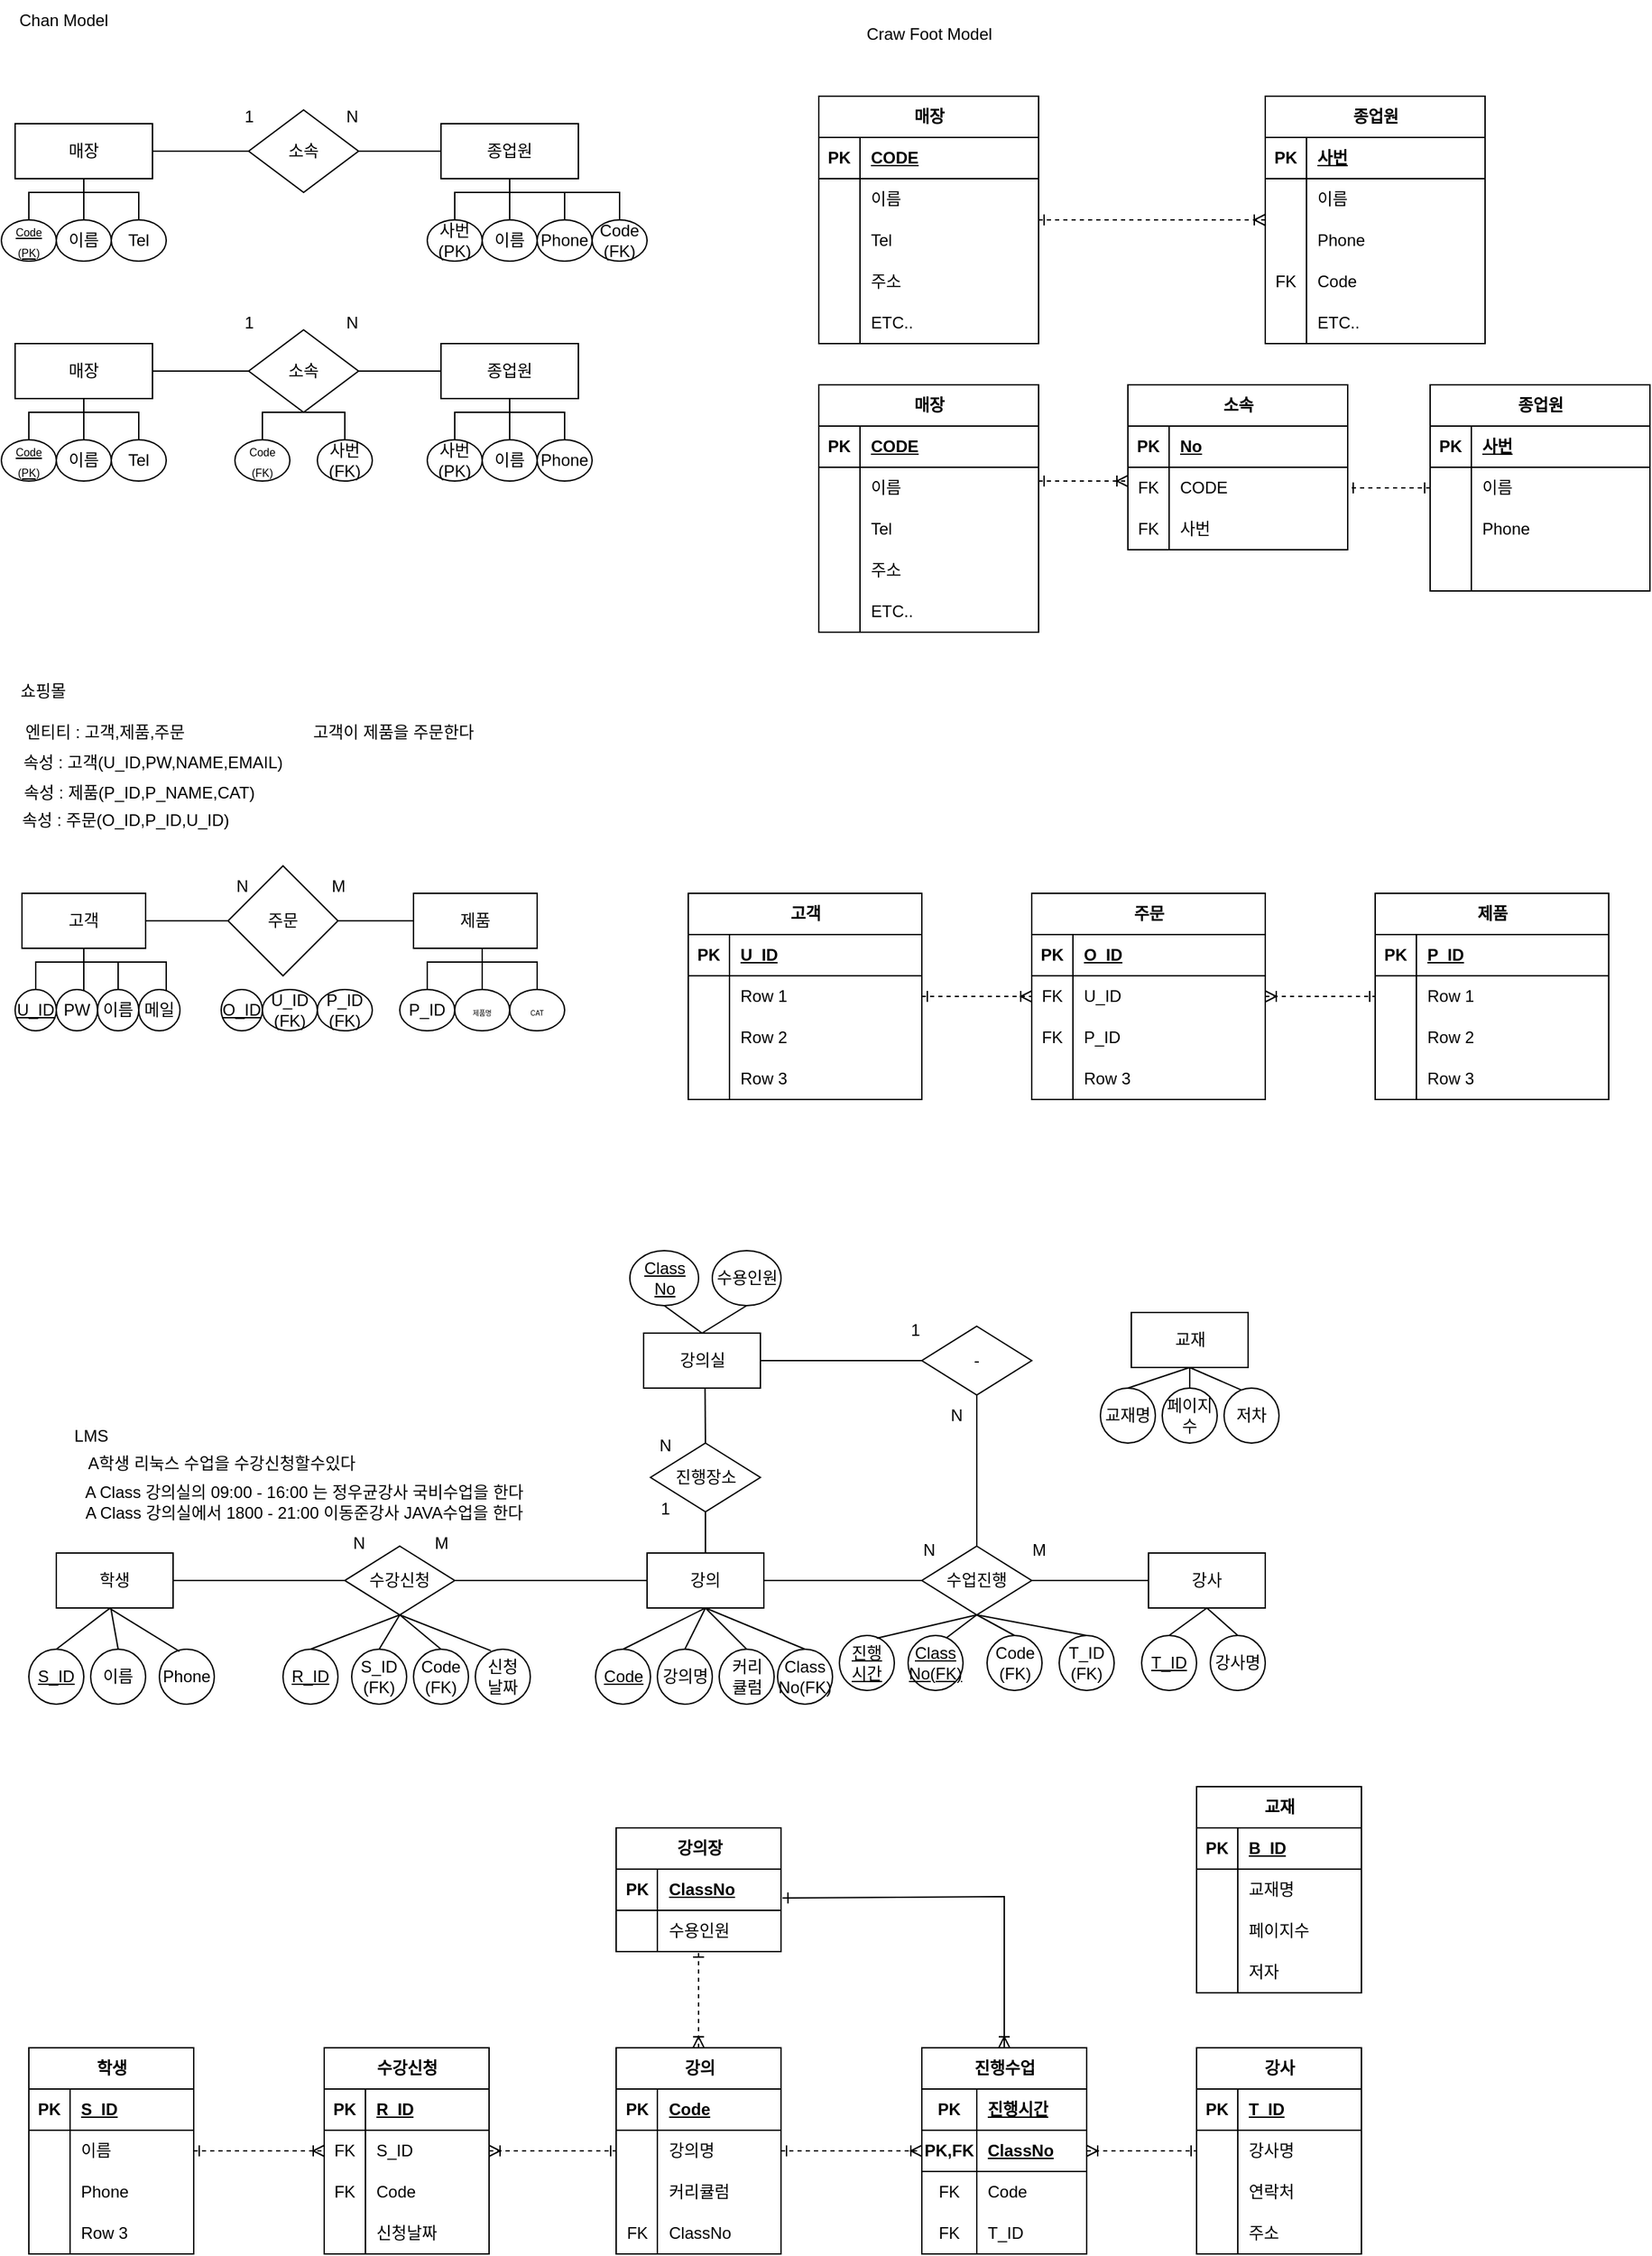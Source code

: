 <mxfile version="21.2.9" type="device">
  <diagram id="R2lEEEUBdFMjLlhIrx00" name="Page-1">
    <mxGraphModel dx="989" dy="488" grid="1" gridSize="10" guides="1" tooltips="1" connect="1" arrows="1" fold="1" page="1" pageScale="1" pageWidth="3300" pageHeight="4681" math="0" shadow="0" extFonts="Permanent Marker^https://fonts.googleapis.com/css?family=Permanent+Marker">
      <root>
        <mxCell id="0" />
        <mxCell id="1" parent="0" />
        <mxCell id="LrqFi6MrWJt78rN_CnwS-1" value="Chan Model" style="text;html=1;align=center;verticalAlign=middle;resizable=0;points=[];autosize=1;strokeColor=none;fillColor=none;" parent="1" vertex="1">
          <mxGeometry x="30" y="40" width="90" height="30" as="geometry" />
        </mxCell>
        <mxCell id="LrqFi6MrWJt78rN_CnwS-2" value="Craw Foot Model" style="text;html=1;align=center;verticalAlign=middle;resizable=0;points=[];autosize=1;strokeColor=none;fillColor=none;" parent="1" vertex="1">
          <mxGeometry x="650" y="50" width="110" height="30" as="geometry" />
        </mxCell>
        <mxCell id="LrqFi6MrWJt78rN_CnwS-6" value="" style="edgeStyle=orthogonalEdgeStyle;rounded=0;orthogonalLoop=1;jettySize=auto;html=1;endArrow=none;endFill=0;" parent="1" source="LrqFi6MrWJt78rN_CnwS-3" target="LrqFi6MrWJt78rN_CnwS-5" edge="1">
          <mxGeometry relative="1" as="geometry" />
        </mxCell>
        <mxCell id="LrqFi6MrWJt78rN_CnwS-3" value="매장" style="whiteSpace=wrap;html=1;align=center;" parent="1" vertex="1">
          <mxGeometry x="40" y="130" width="100" height="40" as="geometry" />
        </mxCell>
        <mxCell id="LrqFi6MrWJt78rN_CnwS-8" value="" style="edgeStyle=orthogonalEdgeStyle;rounded=0;orthogonalLoop=1;jettySize=auto;html=1;endArrow=none;endFill=0;" parent="1" source="LrqFi6MrWJt78rN_CnwS-5" target="LrqFi6MrWJt78rN_CnwS-7" edge="1">
          <mxGeometry relative="1" as="geometry" />
        </mxCell>
        <mxCell id="LrqFi6MrWJt78rN_CnwS-5" value="소속" style="rhombus;whiteSpace=wrap;html=1;" parent="1" vertex="1">
          <mxGeometry x="210" y="120" width="80" height="60" as="geometry" />
        </mxCell>
        <mxCell id="LrqFi6MrWJt78rN_CnwS-7" value="종업원" style="whiteSpace=wrap;html=1;" parent="1" vertex="1">
          <mxGeometry x="350" y="130" width="100" height="40" as="geometry" />
        </mxCell>
        <mxCell id="LrqFi6MrWJt78rN_CnwS-9" value="1" style="text;html=1;align=center;verticalAlign=middle;resizable=0;points=[];autosize=1;strokeColor=none;fillColor=none;" parent="1" vertex="1">
          <mxGeometry x="195" y="110" width="30" height="30" as="geometry" />
        </mxCell>
        <mxCell id="LrqFi6MrWJt78rN_CnwS-10" value="N" style="text;html=1;align=center;verticalAlign=middle;resizable=0;points=[];autosize=1;strokeColor=none;fillColor=none;" parent="1" vertex="1">
          <mxGeometry x="270" y="110" width="30" height="30" as="geometry" />
        </mxCell>
        <mxCell id="LrqFi6MrWJt78rN_CnwS-15" value="" style="edgeStyle=orthogonalEdgeStyle;rounded=0;orthogonalLoop=1;jettySize=auto;html=1;endArrow=none;endFill=0;" parent="1" source="LrqFi6MrWJt78rN_CnwS-11" target="LrqFi6MrWJt78rN_CnwS-3" edge="1">
          <mxGeometry relative="1" as="geometry" />
        </mxCell>
        <mxCell id="LrqFi6MrWJt78rN_CnwS-11" value="&lt;u style=&quot;font-size: 8px;&quot;&gt;Code&lt;br style=&quot;font-size: 8px;&quot;&gt;(PK)&lt;br&gt;&lt;/u&gt;" style="ellipse;whiteSpace=wrap;html=1;" parent="1" vertex="1">
          <mxGeometry x="30" y="200" width="40" height="30" as="geometry" />
        </mxCell>
        <mxCell id="LrqFi6MrWJt78rN_CnwS-16" value="" style="edgeStyle=orthogonalEdgeStyle;rounded=0;orthogonalLoop=1;jettySize=auto;html=1;endArrow=none;endFill=0;" parent="1" source="LrqFi6MrWJt78rN_CnwS-13" target="LrqFi6MrWJt78rN_CnwS-3" edge="1">
          <mxGeometry relative="1" as="geometry" />
        </mxCell>
        <mxCell id="LrqFi6MrWJt78rN_CnwS-13" value="이름" style="ellipse;whiteSpace=wrap;html=1;" parent="1" vertex="1">
          <mxGeometry x="70" y="200" width="40" height="30" as="geometry" />
        </mxCell>
        <mxCell id="LrqFi6MrWJt78rN_CnwS-17" value="" style="edgeStyle=orthogonalEdgeStyle;rounded=0;orthogonalLoop=1;jettySize=auto;html=1;endArrow=none;endFill=0;" parent="1" source="LrqFi6MrWJt78rN_CnwS-14" target="LrqFi6MrWJt78rN_CnwS-3" edge="1">
          <mxGeometry relative="1" as="geometry">
            <Array as="points">
              <mxPoint x="130" y="180" />
              <mxPoint x="90" y="180" />
            </Array>
          </mxGeometry>
        </mxCell>
        <mxCell id="LrqFi6MrWJt78rN_CnwS-14" value="Tel" style="ellipse;whiteSpace=wrap;html=1;" parent="1" vertex="1">
          <mxGeometry x="110" y="200" width="40" height="30" as="geometry" />
        </mxCell>
        <mxCell id="LrqFi6MrWJt78rN_CnwS-21" value="" style="edgeStyle=orthogonalEdgeStyle;rounded=0;orthogonalLoop=1;jettySize=auto;html=1;endArrow=none;endFill=0;" parent="1" source="LrqFi6MrWJt78rN_CnwS-18" target="LrqFi6MrWJt78rN_CnwS-7" edge="1">
          <mxGeometry relative="1" as="geometry">
            <Array as="points">
              <mxPoint x="360" y="180" />
              <mxPoint x="400" y="180" />
            </Array>
          </mxGeometry>
        </mxCell>
        <mxCell id="LrqFi6MrWJt78rN_CnwS-18" value="사번&lt;br&gt;(PK)" style="ellipse;whiteSpace=wrap;html=1;" parent="1" vertex="1">
          <mxGeometry x="340" y="200" width="40" height="30" as="geometry" />
        </mxCell>
        <mxCell id="LrqFi6MrWJt78rN_CnwS-22" value="" style="edgeStyle=orthogonalEdgeStyle;rounded=0;orthogonalLoop=1;jettySize=auto;html=1;endArrow=none;endFill=0;" parent="1" source="LrqFi6MrWJt78rN_CnwS-19" target="LrqFi6MrWJt78rN_CnwS-7" edge="1">
          <mxGeometry relative="1" as="geometry" />
        </mxCell>
        <mxCell id="LrqFi6MrWJt78rN_CnwS-19" value="이름" style="ellipse;whiteSpace=wrap;html=1;" parent="1" vertex="1">
          <mxGeometry x="380" y="200" width="40" height="30" as="geometry" />
        </mxCell>
        <mxCell id="LrqFi6MrWJt78rN_CnwS-23" value="" style="edgeStyle=orthogonalEdgeStyle;rounded=0;orthogonalLoop=1;jettySize=auto;html=1;endArrow=none;endFill=0;" parent="1" source="LrqFi6MrWJt78rN_CnwS-20" target="LrqFi6MrWJt78rN_CnwS-7" edge="1">
          <mxGeometry relative="1" as="geometry">
            <Array as="points">
              <mxPoint x="440" y="180" />
              <mxPoint x="400" y="180" />
            </Array>
          </mxGeometry>
        </mxCell>
        <mxCell id="LrqFi6MrWJt78rN_CnwS-20" value="Phone" style="ellipse;whiteSpace=wrap;html=1;" parent="1" vertex="1">
          <mxGeometry x="420" y="200" width="40" height="30" as="geometry" />
        </mxCell>
        <mxCell id="LrqFi6MrWJt78rN_CnwS-25" value="" style="edgeStyle=orthogonalEdgeStyle;rounded=0;orthogonalLoop=1;jettySize=auto;html=1;endArrow=none;endFill=0;" parent="1" source="LrqFi6MrWJt78rN_CnwS-24" target="LrqFi6MrWJt78rN_CnwS-7" edge="1">
          <mxGeometry relative="1" as="geometry">
            <Array as="points">
              <mxPoint x="480" y="180" />
              <mxPoint x="400" y="180" />
            </Array>
          </mxGeometry>
        </mxCell>
        <mxCell id="LrqFi6MrWJt78rN_CnwS-24" value="Code&lt;br&gt;(FK)" style="ellipse;whiteSpace=wrap;html=1;" parent="1" vertex="1">
          <mxGeometry x="460" y="200" width="40" height="30" as="geometry" />
        </mxCell>
        <mxCell id="LrqFi6MrWJt78rN_CnwS-26" value="" style="edgeStyle=orthogonalEdgeStyle;rounded=0;orthogonalLoop=1;jettySize=auto;html=1;endArrow=none;endFill=0;" parent="1" source="LrqFi6MrWJt78rN_CnwS-27" target="LrqFi6MrWJt78rN_CnwS-29" edge="1">
          <mxGeometry relative="1" as="geometry" />
        </mxCell>
        <mxCell id="LrqFi6MrWJt78rN_CnwS-27" value="매장" style="whiteSpace=wrap;html=1;align=center;" parent="1" vertex="1">
          <mxGeometry x="40" y="290" width="100" height="40" as="geometry" />
        </mxCell>
        <mxCell id="LrqFi6MrWJt78rN_CnwS-28" value="" style="edgeStyle=orthogonalEdgeStyle;rounded=0;orthogonalLoop=1;jettySize=auto;html=1;endArrow=none;endFill=0;" parent="1" source="LrqFi6MrWJt78rN_CnwS-29" target="LrqFi6MrWJt78rN_CnwS-30" edge="1">
          <mxGeometry relative="1" as="geometry" />
        </mxCell>
        <mxCell id="LrqFi6MrWJt78rN_CnwS-29" value="소속" style="rhombus;whiteSpace=wrap;html=1;" parent="1" vertex="1">
          <mxGeometry x="210" y="280" width="80" height="60" as="geometry" />
        </mxCell>
        <mxCell id="LrqFi6MrWJt78rN_CnwS-30" value="종업원" style="whiteSpace=wrap;html=1;" parent="1" vertex="1">
          <mxGeometry x="350" y="290" width="100" height="40" as="geometry" />
        </mxCell>
        <mxCell id="LrqFi6MrWJt78rN_CnwS-31" value="1" style="text;html=1;align=center;verticalAlign=middle;resizable=0;points=[];autosize=1;strokeColor=none;fillColor=none;" parent="1" vertex="1">
          <mxGeometry x="195" y="260" width="30" height="30" as="geometry" />
        </mxCell>
        <mxCell id="LrqFi6MrWJt78rN_CnwS-52" value="" style="edgeStyle=orthogonalEdgeStyle;rounded=0;orthogonalLoop=1;jettySize=auto;html=1;exitX=0.5;exitY=1;exitDx=0;exitDy=0;endArrow=none;endFill=0;" parent="1" source="LrqFi6MrWJt78rN_CnwS-29" target="LrqFi6MrWJt78rN_CnwS-50" edge="1">
          <mxGeometry relative="1" as="geometry">
            <Array as="points">
              <mxPoint x="280" y="340" />
            </Array>
          </mxGeometry>
        </mxCell>
        <mxCell id="LrqFi6MrWJt78rN_CnwS-32" value="N" style="text;html=1;align=center;verticalAlign=middle;resizable=0;points=[];autosize=1;strokeColor=none;fillColor=none;" parent="1" vertex="1">
          <mxGeometry x="270" y="260" width="30" height="30" as="geometry" />
        </mxCell>
        <mxCell id="LrqFi6MrWJt78rN_CnwS-33" value="" style="edgeStyle=orthogonalEdgeStyle;rounded=0;orthogonalLoop=1;jettySize=auto;html=1;endArrow=none;endFill=0;" parent="1" source="LrqFi6MrWJt78rN_CnwS-34" target="LrqFi6MrWJt78rN_CnwS-27" edge="1">
          <mxGeometry relative="1" as="geometry" />
        </mxCell>
        <mxCell id="LrqFi6MrWJt78rN_CnwS-34" value="&lt;u style=&quot;font-size: 8px;&quot;&gt;Code&lt;br style=&quot;font-size: 8px;&quot;&gt;(PK)&lt;br&gt;&lt;/u&gt;" style="ellipse;whiteSpace=wrap;html=1;" parent="1" vertex="1">
          <mxGeometry x="30" y="360" width="40" height="30" as="geometry" />
        </mxCell>
        <mxCell id="LrqFi6MrWJt78rN_CnwS-35" value="" style="edgeStyle=orthogonalEdgeStyle;rounded=0;orthogonalLoop=1;jettySize=auto;html=1;endArrow=none;endFill=0;" parent="1" source="LrqFi6MrWJt78rN_CnwS-36" target="LrqFi6MrWJt78rN_CnwS-27" edge="1">
          <mxGeometry relative="1" as="geometry" />
        </mxCell>
        <mxCell id="LrqFi6MrWJt78rN_CnwS-36" value="이름" style="ellipse;whiteSpace=wrap;html=1;" parent="1" vertex="1">
          <mxGeometry x="70" y="360" width="40" height="30" as="geometry" />
        </mxCell>
        <mxCell id="LrqFi6MrWJt78rN_CnwS-37" value="" style="edgeStyle=orthogonalEdgeStyle;rounded=0;orthogonalLoop=1;jettySize=auto;html=1;endArrow=none;endFill=0;" parent="1" source="LrqFi6MrWJt78rN_CnwS-38" target="LrqFi6MrWJt78rN_CnwS-27" edge="1">
          <mxGeometry relative="1" as="geometry">
            <Array as="points">
              <mxPoint x="130" y="340" />
              <mxPoint x="90" y="340" />
            </Array>
          </mxGeometry>
        </mxCell>
        <mxCell id="LrqFi6MrWJt78rN_CnwS-38" value="Tel" style="ellipse;whiteSpace=wrap;html=1;" parent="1" vertex="1">
          <mxGeometry x="110" y="360" width="40" height="30" as="geometry" />
        </mxCell>
        <mxCell id="LrqFi6MrWJt78rN_CnwS-39" value="" style="edgeStyle=orthogonalEdgeStyle;rounded=0;orthogonalLoop=1;jettySize=auto;html=1;endArrow=none;endFill=0;" parent="1" source="LrqFi6MrWJt78rN_CnwS-40" target="LrqFi6MrWJt78rN_CnwS-30" edge="1">
          <mxGeometry relative="1" as="geometry">
            <Array as="points">
              <mxPoint x="360" y="340" />
              <mxPoint x="400" y="340" />
            </Array>
          </mxGeometry>
        </mxCell>
        <mxCell id="LrqFi6MrWJt78rN_CnwS-40" value="사번&lt;br&gt;(PK)" style="ellipse;whiteSpace=wrap;html=1;" parent="1" vertex="1">
          <mxGeometry x="340" y="360" width="40" height="30" as="geometry" />
        </mxCell>
        <mxCell id="LrqFi6MrWJt78rN_CnwS-41" value="" style="edgeStyle=orthogonalEdgeStyle;rounded=0;orthogonalLoop=1;jettySize=auto;html=1;endArrow=none;endFill=0;" parent="1" source="LrqFi6MrWJt78rN_CnwS-42" target="LrqFi6MrWJt78rN_CnwS-30" edge="1">
          <mxGeometry relative="1" as="geometry" />
        </mxCell>
        <mxCell id="LrqFi6MrWJt78rN_CnwS-42" value="이름" style="ellipse;whiteSpace=wrap;html=1;" parent="1" vertex="1">
          <mxGeometry x="380" y="360" width="40" height="30" as="geometry" />
        </mxCell>
        <mxCell id="LrqFi6MrWJt78rN_CnwS-43" value="" style="edgeStyle=orthogonalEdgeStyle;rounded=0;orthogonalLoop=1;jettySize=auto;html=1;endArrow=none;endFill=0;" parent="1" source="LrqFi6MrWJt78rN_CnwS-44" target="LrqFi6MrWJt78rN_CnwS-30" edge="1">
          <mxGeometry relative="1" as="geometry">
            <Array as="points">
              <mxPoint x="440" y="340" />
              <mxPoint x="400" y="340" />
            </Array>
          </mxGeometry>
        </mxCell>
        <mxCell id="LrqFi6MrWJt78rN_CnwS-44" value="Phone" style="ellipse;whiteSpace=wrap;html=1;" parent="1" vertex="1">
          <mxGeometry x="420" y="360" width="40" height="30" as="geometry" />
        </mxCell>
        <mxCell id="LrqFi6MrWJt78rN_CnwS-49" value="" style="edgeStyle=orthogonalEdgeStyle;rounded=0;orthogonalLoop=1;jettySize=auto;html=1;entryX=0.5;entryY=1;entryDx=0;entryDy=0;endArrow=none;endFill=0;" parent="1" source="LrqFi6MrWJt78rN_CnwS-47" target="LrqFi6MrWJt78rN_CnwS-29" edge="1">
          <mxGeometry relative="1" as="geometry" />
        </mxCell>
        <mxCell id="LrqFi6MrWJt78rN_CnwS-47" value="&lt;span style=&quot;font-size: 8px;&quot;&gt;Code&lt;br&gt;(FK)&lt;br&gt;&lt;/span&gt;" style="ellipse;whiteSpace=wrap;html=1;" parent="1" vertex="1">
          <mxGeometry x="200" y="360" width="40" height="30" as="geometry" />
        </mxCell>
        <mxCell id="LrqFi6MrWJt78rN_CnwS-50" value="사번&lt;br&gt;(FK)" style="ellipse;whiteSpace=wrap;html=1;" parent="1" vertex="1">
          <mxGeometry x="260" y="360" width="40" height="30" as="geometry" />
        </mxCell>
        <mxCell id="LrqFi6MrWJt78rN_CnwS-97" value="" style="edgeStyle=orthogonalEdgeStyle;rounded=0;orthogonalLoop=1;jettySize=auto;html=1;startArrow=ERone;startFill=0;endArrow=ERoneToMany;endFill=0;dashed=1;" parent="1" source="LrqFi6MrWJt78rN_CnwS-53" target="LrqFi6MrWJt78rN_CnwS-81" edge="1">
          <mxGeometry relative="1" as="geometry" />
        </mxCell>
        <mxCell id="LrqFi6MrWJt78rN_CnwS-53" value="매장" style="shape=table;startSize=30;container=1;collapsible=1;childLayout=tableLayout;fixedRows=1;rowLines=0;fontStyle=1;align=center;resizeLast=1;html=1;" parent="1" vertex="1">
          <mxGeometry x="625" y="110" width="160" height="180" as="geometry" />
        </mxCell>
        <mxCell id="LrqFi6MrWJt78rN_CnwS-54" value="" style="shape=tableRow;horizontal=0;startSize=0;swimlaneHead=0;swimlaneBody=0;fillColor=none;collapsible=0;dropTarget=0;points=[[0,0.5],[1,0.5]];portConstraint=eastwest;top=0;left=0;right=0;bottom=1;" parent="LrqFi6MrWJt78rN_CnwS-53" vertex="1">
          <mxGeometry y="30" width="160" height="30" as="geometry" />
        </mxCell>
        <mxCell id="LrqFi6MrWJt78rN_CnwS-55" value="PK" style="shape=partialRectangle;connectable=0;fillColor=none;top=0;left=0;bottom=0;right=0;fontStyle=1;overflow=hidden;whiteSpace=wrap;html=1;" parent="LrqFi6MrWJt78rN_CnwS-54" vertex="1">
          <mxGeometry width="30" height="30" as="geometry">
            <mxRectangle width="30" height="30" as="alternateBounds" />
          </mxGeometry>
        </mxCell>
        <mxCell id="LrqFi6MrWJt78rN_CnwS-56" value="CODE" style="shape=partialRectangle;connectable=0;fillColor=none;top=0;left=0;bottom=0;right=0;align=left;spacingLeft=6;fontStyle=5;overflow=hidden;whiteSpace=wrap;html=1;" parent="LrqFi6MrWJt78rN_CnwS-54" vertex="1">
          <mxGeometry x="30" width="130" height="30" as="geometry">
            <mxRectangle width="130" height="30" as="alternateBounds" />
          </mxGeometry>
        </mxCell>
        <mxCell id="LrqFi6MrWJt78rN_CnwS-57" value="" style="shape=tableRow;horizontal=0;startSize=0;swimlaneHead=0;swimlaneBody=0;fillColor=none;collapsible=0;dropTarget=0;points=[[0,0.5],[1,0.5]];portConstraint=eastwest;top=0;left=0;right=0;bottom=0;" parent="LrqFi6MrWJt78rN_CnwS-53" vertex="1">
          <mxGeometry y="60" width="160" height="30" as="geometry" />
        </mxCell>
        <mxCell id="LrqFi6MrWJt78rN_CnwS-58" value="" style="shape=partialRectangle;connectable=0;fillColor=none;top=0;left=0;bottom=0;right=0;editable=1;overflow=hidden;whiteSpace=wrap;html=1;" parent="LrqFi6MrWJt78rN_CnwS-57" vertex="1">
          <mxGeometry width="30" height="30" as="geometry">
            <mxRectangle width="30" height="30" as="alternateBounds" />
          </mxGeometry>
        </mxCell>
        <mxCell id="LrqFi6MrWJt78rN_CnwS-59" value="이름" style="shape=partialRectangle;connectable=0;fillColor=none;top=0;left=0;bottom=0;right=0;align=left;spacingLeft=6;overflow=hidden;whiteSpace=wrap;html=1;" parent="LrqFi6MrWJt78rN_CnwS-57" vertex="1">
          <mxGeometry x="30" width="130" height="30" as="geometry">
            <mxRectangle width="130" height="30" as="alternateBounds" />
          </mxGeometry>
        </mxCell>
        <mxCell id="LrqFi6MrWJt78rN_CnwS-60" value="" style="shape=tableRow;horizontal=0;startSize=0;swimlaneHead=0;swimlaneBody=0;fillColor=none;collapsible=0;dropTarget=0;points=[[0,0.5],[1,0.5]];portConstraint=eastwest;top=0;left=0;right=0;bottom=0;" parent="LrqFi6MrWJt78rN_CnwS-53" vertex="1">
          <mxGeometry y="90" width="160" height="30" as="geometry" />
        </mxCell>
        <mxCell id="LrqFi6MrWJt78rN_CnwS-61" value="" style="shape=partialRectangle;connectable=0;fillColor=none;top=0;left=0;bottom=0;right=0;editable=1;overflow=hidden;whiteSpace=wrap;html=1;" parent="LrqFi6MrWJt78rN_CnwS-60" vertex="1">
          <mxGeometry width="30" height="30" as="geometry">
            <mxRectangle width="30" height="30" as="alternateBounds" />
          </mxGeometry>
        </mxCell>
        <mxCell id="LrqFi6MrWJt78rN_CnwS-62" value="Tel" style="shape=partialRectangle;connectable=0;fillColor=none;top=0;left=0;bottom=0;right=0;align=left;spacingLeft=6;overflow=hidden;whiteSpace=wrap;html=1;" parent="LrqFi6MrWJt78rN_CnwS-60" vertex="1">
          <mxGeometry x="30" width="130" height="30" as="geometry">
            <mxRectangle width="130" height="30" as="alternateBounds" />
          </mxGeometry>
        </mxCell>
        <mxCell id="LrqFi6MrWJt78rN_CnwS-63" value="" style="shape=tableRow;horizontal=0;startSize=0;swimlaneHead=0;swimlaneBody=0;fillColor=none;collapsible=0;dropTarget=0;points=[[0,0.5],[1,0.5]];portConstraint=eastwest;top=0;left=0;right=0;bottom=0;" parent="LrqFi6MrWJt78rN_CnwS-53" vertex="1">
          <mxGeometry y="120" width="160" height="30" as="geometry" />
        </mxCell>
        <mxCell id="LrqFi6MrWJt78rN_CnwS-64" value="" style="shape=partialRectangle;connectable=0;fillColor=none;top=0;left=0;bottom=0;right=0;editable=1;overflow=hidden;whiteSpace=wrap;html=1;" parent="LrqFi6MrWJt78rN_CnwS-63" vertex="1">
          <mxGeometry width="30" height="30" as="geometry">
            <mxRectangle width="30" height="30" as="alternateBounds" />
          </mxGeometry>
        </mxCell>
        <mxCell id="LrqFi6MrWJt78rN_CnwS-65" value="주소" style="shape=partialRectangle;connectable=0;fillColor=none;top=0;left=0;bottom=0;right=0;align=left;spacingLeft=6;overflow=hidden;whiteSpace=wrap;html=1;" parent="LrqFi6MrWJt78rN_CnwS-63" vertex="1">
          <mxGeometry x="30" width="130" height="30" as="geometry">
            <mxRectangle width="130" height="30" as="alternateBounds" />
          </mxGeometry>
        </mxCell>
        <mxCell id="LrqFi6MrWJt78rN_CnwS-66" value="" style="shape=tableRow;horizontal=0;startSize=0;swimlaneHead=0;swimlaneBody=0;fillColor=none;collapsible=0;dropTarget=0;points=[[0,0.5],[1,0.5]];portConstraint=eastwest;top=0;left=0;right=0;bottom=0;" parent="LrqFi6MrWJt78rN_CnwS-53" vertex="1">
          <mxGeometry y="150" width="160" height="30" as="geometry" />
        </mxCell>
        <mxCell id="LrqFi6MrWJt78rN_CnwS-67" value="" style="shape=partialRectangle;connectable=0;fillColor=none;top=0;left=0;bottom=0;right=0;editable=1;overflow=hidden;whiteSpace=wrap;html=1;" parent="LrqFi6MrWJt78rN_CnwS-66" vertex="1">
          <mxGeometry width="30" height="30" as="geometry">
            <mxRectangle width="30" height="30" as="alternateBounds" />
          </mxGeometry>
        </mxCell>
        <mxCell id="LrqFi6MrWJt78rN_CnwS-68" value="ETC.." style="shape=partialRectangle;connectable=0;fillColor=none;top=0;left=0;bottom=0;right=0;align=left;spacingLeft=6;overflow=hidden;whiteSpace=wrap;html=1;" parent="LrqFi6MrWJt78rN_CnwS-66" vertex="1">
          <mxGeometry x="30" width="130" height="30" as="geometry">
            <mxRectangle width="130" height="30" as="alternateBounds" />
          </mxGeometry>
        </mxCell>
        <mxCell id="LrqFi6MrWJt78rN_CnwS-81" value="종업원" style="shape=table;startSize=30;container=1;collapsible=1;childLayout=tableLayout;fixedRows=1;rowLines=0;fontStyle=1;align=center;resizeLast=1;html=1;" parent="1" vertex="1">
          <mxGeometry x="950" y="110" width="160" height="180" as="geometry" />
        </mxCell>
        <mxCell id="LrqFi6MrWJt78rN_CnwS-82" value="" style="shape=tableRow;horizontal=0;startSize=0;swimlaneHead=0;swimlaneBody=0;fillColor=none;collapsible=0;dropTarget=0;points=[[0,0.5],[1,0.5]];portConstraint=eastwest;top=0;left=0;right=0;bottom=1;" parent="LrqFi6MrWJt78rN_CnwS-81" vertex="1">
          <mxGeometry y="30" width="160" height="30" as="geometry" />
        </mxCell>
        <mxCell id="LrqFi6MrWJt78rN_CnwS-83" value="PK" style="shape=partialRectangle;connectable=0;fillColor=none;top=0;left=0;bottom=0;right=0;fontStyle=1;overflow=hidden;whiteSpace=wrap;html=1;" parent="LrqFi6MrWJt78rN_CnwS-82" vertex="1">
          <mxGeometry width="30" height="30" as="geometry">
            <mxRectangle width="30" height="30" as="alternateBounds" />
          </mxGeometry>
        </mxCell>
        <mxCell id="LrqFi6MrWJt78rN_CnwS-84" value="사번" style="shape=partialRectangle;connectable=0;fillColor=none;top=0;left=0;bottom=0;right=0;align=left;spacingLeft=6;fontStyle=5;overflow=hidden;whiteSpace=wrap;html=1;" parent="LrqFi6MrWJt78rN_CnwS-82" vertex="1">
          <mxGeometry x="30" width="130" height="30" as="geometry">
            <mxRectangle width="130" height="30" as="alternateBounds" />
          </mxGeometry>
        </mxCell>
        <mxCell id="LrqFi6MrWJt78rN_CnwS-85" value="" style="shape=tableRow;horizontal=0;startSize=0;swimlaneHead=0;swimlaneBody=0;fillColor=none;collapsible=0;dropTarget=0;points=[[0,0.5],[1,0.5]];portConstraint=eastwest;top=0;left=0;right=0;bottom=0;" parent="LrqFi6MrWJt78rN_CnwS-81" vertex="1">
          <mxGeometry y="60" width="160" height="30" as="geometry" />
        </mxCell>
        <mxCell id="LrqFi6MrWJt78rN_CnwS-86" value="" style="shape=partialRectangle;connectable=0;fillColor=none;top=0;left=0;bottom=0;right=0;editable=1;overflow=hidden;whiteSpace=wrap;html=1;" parent="LrqFi6MrWJt78rN_CnwS-85" vertex="1">
          <mxGeometry width="30" height="30" as="geometry">
            <mxRectangle width="30" height="30" as="alternateBounds" />
          </mxGeometry>
        </mxCell>
        <mxCell id="LrqFi6MrWJt78rN_CnwS-87" value="이름" style="shape=partialRectangle;connectable=0;fillColor=none;top=0;left=0;bottom=0;right=0;align=left;spacingLeft=6;overflow=hidden;whiteSpace=wrap;html=1;" parent="LrqFi6MrWJt78rN_CnwS-85" vertex="1">
          <mxGeometry x="30" width="130" height="30" as="geometry">
            <mxRectangle width="130" height="30" as="alternateBounds" />
          </mxGeometry>
        </mxCell>
        <mxCell id="LrqFi6MrWJt78rN_CnwS-88" value="" style="shape=tableRow;horizontal=0;startSize=0;swimlaneHead=0;swimlaneBody=0;fillColor=none;collapsible=0;dropTarget=0;points=[[0,0.5],[1,0.5]];portConstraint=eastwest;top=0;left=0;right=0;bottom=0;" parent="LrqFi6MrWJt78rN_CnwS-81" vertex="1">
          <mxGeometry y="90" width="160" height="30" as="geometry" />
        </mxCell>
        <mxCell id="LrqFi6MrWJt78rN_CnwS-89" value="" style="shape=partialRectangle;connectable=0;fillColor=none;top=0;left=0;bottom=0;right=0;editable=1;overflow=hidden;whiteSpace=wrap;html=1;" parent="LrqFi6MrWJt78rN_CnwS-88" vertex="1">
          <mxGeometry width="30" height="30" as="geometry">
            <mxRectangle width="30" height="30" as="alternateBounds" />
          </mxGeometry>
        </mxCell>
        <mxCell id="LrqFi6MrWJt78rN_CnwS-90" value="Phone" style="shape=partialRectangle;connectable=0;fillColor=none;top=0;left=0;bottom=0;right=0;align=left;spacingLeft=6;overflow=hidden;whiteSpace=wrap;html=1;" parent="LrqFi6MrWJt78rN_CnwS-88" vertex="1">
          <mxGeometry x="30" width="130" height="30" as="geometry">
            <mxRectangle width="130" height="30" as="alternateBounds" />
          </mxGeometry>
        </mxCell>
        <mxCell id="LrqFi6MrWJt78rN_CnwS-91" value="" style="shape=tableRow;horizontal=0;startSize=0;swimlaneHead=0;swimlaneBody=0;fillColor=none;collapsible=0;dropTarget=0;points=[[0,0.5],[1,0.5]];portConstraint=eastwest;top=0;left=0;right=0;bottom=0;" parent="LrqFi6MrWJt78rN_CnwS-81" vertex="1">
          <mxGeometry y="120" width="160" height="30" as="geometry" />
        </mxCell>
        <mxCell id="LrqFi6MrWJt78rN_CnwS-92" value="FK" style="shape=partialRectangle;connectable=0;fillColor=none;top=0;left=0;bottom=0;right=0;editable=1;overflow=hidden;whiteSpace=wrap;html=1;" parent="LrqFi6MrWJt78rN_CnwS-91" vertex="1">
          <mxGeometry width="30" height="30" as="geometry">
            <mxRectangle width="30" height="30" as="alternateBounds" />
          </mxGeometry>
        </mxCell>
        <mxCell id="LrqFi6MrWJt78rN_CnwS-93" value="Code" style="shape=partialRectangle;connectable=0;fillColor=none;top=0;left=0;bottom=0;right=0;align=left;spacingLeft=6;overflow=hidden;whiteSpace=wrap;html=1;" parent="LrqFi6MrWJt78rN_CnwS-91" vertex="1">
          <mxGeometry x="30" width="130" height="30" as="geometry">
            <mxRectangle width="130" height="30" as="alternateBounds" />
          </mxGeometry>
        </mxCell>
        <mxCell id="LrqFi6MrWJt78rN_CnwS-94" value="" style="shape=tableRow;horizontal=0;startSize=0;swimlaneHead=0;swimlaneBody=0;fillColor=none;collapsible=0;dropTarget=0;points=[[0,0.5],[1,0.5]];portConstraint=eastwest;top=0;left=0;right=0;bottom=0;" parent="LrqFi6MrWJt78rN_CnwS-81" vertex="1">
          <mxGeometry y="150" width="160" height="30" as="geometry" />
        </mxCell>
        <mxCell id="LrqFi6MrWJt78rN_CnwS-95" value="" style="shape=partialRectangle;connectable=0;fillColor=none;top=0;left=0;bottom=0;right=0;editable=1;overflow=hidden;whiteSpace=wrap;html=1;" parent="LrqFi6MrWJt78rN_CnwS-94" vertex="1">
          <mxGeometry width="30" height="30" as="geometry">
            <mxRectangle width="30" height="30" as="alternateBounds" />
          </mxGeometry>
        </mxCell>
        <mxCell id="LrqFi6MrWJt78rN_CnwS-96" value="ETC.." style="shape=partialRectangle;connectable=0;fillColor=none;top=0;left=0;bottom=0;right=0;align=left;spacingLeft=6;overflow=hidden;whiteSpace=wrap;html=1;" parent="LrqFi6MrWJt78rN_CnwS-94" vertex="1">
          <mxGeometry x="30" width="130" height="30" as="geometry">
            <mxRectangle width="130" height="30" as="alternateBounds" />
          </mxGeometry>
        </mxCell>
        <mxCell id="LrqFi6MrWJt78rN_CnwS-146" value="" style="edgeStyle=orthogonalEdgeStyle;rounded=0;orthogonalLoop=1;jettySize=auto;html=1;startArrow=ERone;startFill=0;endArrow=ERoneToMany;endFill=0;dashed=1;" parent="1" source="LrqFi6MrWJt78rN_CnwS-98" target="LrqFi6MrWJt78rN_CnwS-130" edge="1">
          <mxGeometry relative="1" as="geometry">
            <Array as="points">
              <mxPoint x="820" y="390" />
              <mxPoint x="820" y="390" />
            </Array>
          </mxGeometry>
        </mxCell>
        <mxCell id="LrqFi6MrWJt78rN_CnwS-98" value="매장" style="shape=table;startSize=30;container=1;collapsible=1;childLayout=tableLayout;fixedRows=1;rowLines=0;fontStyle=1;align=center;resizeLast=1;html=1;" parent="1" vertex="1">
          <mxGeometry x="625" y="320" width="160" height="180" as="geometry" />
        </mxCell>
        <mxCell id="LrqFi6MrWJt78rN_CnwS-99" value="" style="shape=tableRow;horizontal=0;startSize=0;swimlaneHead=0;swimlaneBody=0;fillColor=none;collapsible=0;dropTarget=0;points=[[0,0.5],[1,0.5]];portConstraint=eastwest;top=0;left=0;right=0;bottom=1;" parent="LrqFi6MrWJt78rN_CnwS-98" vertex="1">
          <mxGeometry y="30" width="160" height="30" as="geometry" />
        </mxCell>
        <mxCell id="LrqFi6MrWJt78rN_CnwS-100" value="PK" style="shape=partialRectangle;connectable=0;fillColor=none;top=0;left=0;bottom=0;right=0;fontStyle=1;overflow=hidden;whiteSpace=wrap;html=1;" parent="LrqFi6MrWJt78rN_CnwS-99" vertex="1">
          <mxGeometry width="30" height="30" as="geometry">
            <mxRectangle width="30" height="30" as="alternateBounds" />
          </mxGeometry>
        </mxCell>
        <mxCell id="LrqFi6MrWJt78rN_CnwS-101" value="CODE" style="shape=partialRectangle;connectable=0;fillColor=none;top=0;left=0;bottom=0;right=0;align=left;spacingLeft=6;fontStyle=5;overflow=hidden;whiteSpace=wrap;html=1;" parent="LrqFi6MrWJt78rN_CnwS-99" vertex="1">
          <mxGeometry x="30" width="130" height="30" as="geometry">
            <mxRectangle width="130" height="30" as="alternateBounds" />
          </mxGeometry>
        </mxCell>
        <mxCell id="LrqFi6MrWJt78rN_CnwS-102" value="" style="shape=tableRow;horizontal=0;startSize=0;swimlaneHead=0;swimlaneBody=0;fillColor=none;collapsible=0;dropTarget=0;points=[[0,0.5],[1,0.5]];portConstraint=eastwest;top=0;left=0;right=0;bottom=0;" parent="LrqFi6MrWJt78rN_CnwS-98" vertex="1">
          <mxGeometry y="60" width="160" height="30" as="geometry" />
        </mxCell>
        <mxCell id="LrqFi6MrWJt78rN_CnwS-103" value="" style="shape=partialRectangle;connectable=0;fillColor=none;top=0;left=0;bottom=0;right=0;editable=1;overflow=hidden;whiteSpace=wrap;html=1;" parent="LrqFi6MrWJt78rN_CnwS-102" vertex="1">
          <mxGeometry width="30" height="30" as="geometry">
            <mxRectangle width="30" height="30" as="alternateBounds" />
          </mxGeometry>
        </mxCell>
        <mxCell id="LrqFi6MrWJt78rN_CnwS-104" value="이름" style="shape=partialRectangle;connectable=0;fillColor=none;top=0;left=0;bottom=0;right=0;align=left;spacingLeft=6;overflow=hidden;whiteSpace=wrap;html=1;" parent="LrqFi6MrWJt78rN_CnwS-102" vertex="1">
          <mxGeometry x="30" width="130" height="30" as="geometry">
            <mxRectangle width="130" height="30" as="alternateBounds" />
          </mxGeometry>
        </mxCell>
        <mxCell id="LrqFi6MrWJt78rN_CnwS-105" value="" style="shape=tableRow;horizontal=0;startSize=0;swimlaneHead=0;swimlaneBody=0;fillColor=none;collapsible=0;dropTarget=0;points=[[0,0.5],[1,0.5]];portConstraint=eastwest;top=0;left=0;right=0;bottom=0;" parent="LrqFi6MrWJt78rN_CnwS-98" vertex="1">
          <mxGeometry y="90" width="160" height="30" as="geometry" />
        </mxCell>
        <mxCell id="LrqFi6MrWJt78rN_CnwS-106" value="" style="shape=partialRectangle;connectable=0;fillColor=none;top=0;left=0;bottom=0;right=0;editable=1;overflow=hidden;whiteSpace=wrap;html=1;" parent="LrqFi6MrWJt78rN_CnwS-105" vertex="1">
          <mxGeometry width="30" height="30" as="geometry">
            <mxRectangle width="30" height="30" as="alternateBounds" />
          </mxGeometry>
        </mxCell>
        <mxCell id="LrqFi6MrWJt78rN_CnwS-107" value="Tel" style="shape=partialRectangle;connectable=0;fillColor=none;top=0;left=0;bottom=0;right=0;align=left;spacingLeft=6;overflow=hidden;whiteSpace=wrap;html=1;" parent="LrqFi6MrWJt78rN_CnwS-105" vertex="1">
          <mxGeometry x="30" width="130" height="30" as="geometry">
            <mxRectangle width="130" height="30" as="alternateBounds" />
          </mxGeometry>
        </mxCell>
        <mxCell id="LrqFi6MrWJt78rN_CnwS-108" value="" style="shape=tableRow;horizontal=0;startSize=0;swimlaneHead=0;swimlaneBody=0;fillColor=none;collapsible=0;dropTarget=0;points=[[0,0.5],[1,0.5]];portConstraint=eastwest;top=0;left=0;right=0;bottom=0;" parent="LrqFi6MrWJt78rN_CnwS-98" vertex="1">
          <mxGeometry y="120" width="160" height="30" as="geometry" />
        </mxCell>
        <mxCell id="LrqFi6MrWJt78rN_CnwS-109" value="" style="shape=partialRectangle;connectable=0;fillColor=none;top=0;left=0;bottom=0;right=0;editable=1;overflow=hidden;whiteSpace=wrap;html=1;" parent="LrqFi6MrWJt78rN_CnwS-108" vertex="1">
          <mxGeometry width="30" height="30" as="geometry">
            <mxRectangle width="30" height="30" as="alternateBounds" />
          </mxGeometry>
        </mxCell>
        <mxCell id="LrqFi6MrWJt78rN_CnwS-110" value="주소" style="shape=partialRectangle;connectable=0;fillColor=none;top=0;left=0;bottom=0;right=0;align=left;spacingLeft=6;overflow=hidden;whiteSpace=wrap;html=1;" parent="LrqFi6MrWJt78rN_CnwS-108" vertex="1">
          <mxGeometry x="30" width="130" height="30" as="geometry">
            <mxRectangle width="130" height="30" as="alternateBounds" />
          </mxGeometry>
        </mxCell>
        <mxCell id="LrqFi6MrWJt78rN_CnwS-111" value="" style="shape=tableRow;horizontal=0;startSize=0;swimlaneHead=0;swimlaneBody=0;fillColor=none;collapsible=0;dropTarget=0;points=[[0,0.5],[1,0.5]];portConstraint=eastwest;top=0;left=0;right=0;bottom=0;" parent="LrqFi6MrWJt78rN_CnwS-98" vertex="1">
          <mxGeometry y="150" width="160" height="30" as="geometry" />
        </mxCell>
        <mxCell id="LrqFi6MrWJt78rN_CnwS-112" value="" style="shape=partialRectangle;connectable=0;fillColor=none;top=0;left=0;bottom=0;right=0;editable=1;overflow=hidden;whiteSpace=wrap;html=1;" parent="LrqFi6MrWJt78rN_CnwS-111" vertex="1">
          <mxGeometry width="30" height="30" as="geometry">
            <mxRectangle width="30" height="30" as="alternateBounds" />
          </mxGeometry>
        </mxCell>
        <mxCell id="LrqFi6MrWJt78rN_CnwS-113" value="ETC.." style="shape=partialRectangle;connectable=0;fillColor=none;top=0;left=0;bottom=0;right=0;align=left;spacingLeft=6;overflow=hidden;whiteSpace=wrap;html=1;" parent="LrqFi6MrWJt78rN_CnwS-111" vertex="1">
          <mxGeometry x="30" width="130" height="30" as="geometry">
            <mxRectangle width="130" height="30" as="alternateBounds" />
          </mxGeometry>
        </mxCell>
        <mxCell id="LrqFi6MrWJt78rN_CnwS-114" value="종업원" style="shape=table;startSize=30;container=1;collapsible=1;childLayout=tableLayout;fixedRows=1;rowLines=0;fontStyle=1;align=center;resizeLast=1;html=1;" parent="1" vertex="1">
          <mxGeometry x="1070" y="320" width="160" height="150" as="geometry" />
        </mxCell>
        <mxCell id="LrqFi6MrWJt78rN_CnwS-115" value="" style="shape=tableRow;horizontal=0;startSize=0;swimlaneHead=0;swimlaneBody=0;fillColor=none;collapsible=0;dropTarget=0;points=[[0,0.5],[1,0.5]];portConstraint=eastwest;top=0;left=0;right=0;bottom=1;" parent="LrqFi6MrWJt78rN_CnwS-114" vertex="1">
          <mxGeometry y="30" width="160" height="30" as="geometry" />
        </mxCell>
        <mxCell id="LrqFi6MrWJt78rN_CnwS-116" value="PK" style="shape=partialRectangle;connectable=0;fillColor=none;top=0;left=0;bottom=0;right=0;fontStyle=1;overflow=hidden;whiteSpace=wrap;html=1;" parent="LrqFi6MrWJt78rN_CnwS-115" vertex="1">
          <mxGeometry width="30" height="30" as="geometry">
            <mxRectangle width="30" height="30" as="alternateBounds" />
          </mxGeometry>
        </mxCell>
        <mxCell id="LrqFi6MrWJt78rN_CnwS-117" value="사번" style="shape=partialRectangle;connectable=0;fillColor=none;top=0;left=0;bottom=0;right=0;align=left;spacingLeft=6;fontStyle=5;overflow=hidden;whiteSpace=wrap;html=1;" parent="LrqFi6MrWJt78rN_CnwS-115" vertex="1">
          <mxGeometry x="30" width="130" height="30" as="geometry">
            <mxRectangle width="130" height="30" as="alternateBounds" />
          </mxGeometry>
        </mxCell>
        <mxCell id="LrqFi6MrWJt78rN_CnwS-118" value="" style="shape=tableRow;horizontal=0;startSize=0;swimlaneHead=0;swimlaneBody=0;fillColor=none;collapsible=0;dropTarget=0;points=[[0,0.5],[1,0.5]];portConstraint=eastwest;top=0;left=0;right=0;bottom=0;" parent="LrqFi6MrWJt78rN_CnwS-114" vertex="1">
          <mxGeometry y="60" width="160" height="30" as="geometry" />
        </mxCell>
        <mxCell id="LrqFi6MrWJt78rN_CnwS-119" value="" style="shape=partialRectangle;connectable=0;fillColor=none;top=0;left=0;bottom=0;right=0;editable=1;overflow=hidden;whiteSpace=wrap;html=1;" parent="LrqFi6MrWJt78rN_CnwS-118" vertex="1">
          <mxGeometry width="30" height="30" as="geometry">
            <mxRectangle width="30" height="30" as="alternateBounds" />
          </mxGeometry>
        </mxCell>
        <mxCell id="LrqFi6MrWJt78rN_CnwS-120" value="이름" style="shape=partialRectangle;connectable=0;fillColor=none;top=0;left=0;bottom=0;right=0;align=left;spacingLeft=6;overflow=hidden;whiteSpace=wrap;html=1;" parent="LrqFi6MrWJt78rN_CnwS-118" vertex="1">
          <mxGeometry x="30" width="130" height="30" as="geometry">
            <mxRectangle width="130" height="30" as="alternateBounds" />
          </mxGeometry>
        </mxCell>
        <mxCell id="LrqFi6MrWJt78rN_CnwS-121" value="" style="shape=tableRow;horizontal=0;startSize=0;swimlaneHead=0;swimlaneBody=0;fillColor=none;collapsible=0;dropTarget=0;points=[[0,0.5],[1,0.5]];portConstraint=eastwest;top=0;left=0;right=0;bottom=0;" parent="LrqFi6MrWJt78rN_CnwS-114" vertex="1">
          <mxGeometry y="90" width="160" height="30" as="geometry" />
        </mxCell>
        <mxCell id="LrqFi6MrWJt78rN_CnwS-122" value="" style="shape=partialRectangle;connectable=0;fillColor=none;top=0;left=0;bottom=0;right=0;editable=1;overflow=hidden;whiteSpace=wrap;html=1;" parent="LrqFi6MrWJt78rN_CnwS-121" vertex="1">
          <mxGeometry width="30" height="30" as="geometry">
            <mxRectangle width="30" height="30" as="alternateBounds" />
          </mxGeometry>
        </mxCell>
        <mxCell id="LrqFi6MrWJt78rN_CnwS-123" value="Phone" style="shape=partialRectangle;connectable=0;fillColor=none;top=0;left=0;bottom=0;right=0;align=left;spacingLeft=6;overflow=hidden;whiteSpace=wrap;html=1;" parent="LrqFi6MrWJt78rN_CnwS-121" vertex="1">
          <mxGeometry x="30" width="130" height="30" as="geometry">
            <mxRectangle width="130" height="30" as="alternateBounds" />
          </mxGeometry>
        </mxCell>
        <mxCell id="LrqFi6MrWJt78rN_CnwS-127" value="" style="shape=tableRow;horizontal=0;startSize=0;swimlaneHead=0;swimlaneBody=0;fillColor=none;collapsible=0;dropTarget=0;points=[[0,0.5],[1,0.5]];portConstraint=eastwest;top=0;left=0;right=0;bottom=0;" parent="LrqFi6MrWJt78rN_CnwS-114" vertex="1">
          <mxGeometry y="120" width="160" height="30" as="geometry" />
        </mxCell>
        <mxCell id="LrqFi6MrWJt78rN_CnwS-128" value="" style="shape=partialRectangle;connectable=0;fillColor=none;top=0;left=0;bottom=0;right=0;editable=1;overflow=hidden;whiteSpace=wrap;html=1;" parent="LrqFi6MrWJt78rN_CnwS-127" vertex="1">
          <mxGeometry width="30" height="30" as="geometry">
            <mxRectangle width="30" height="30" as="alternateBounds" />
          </mxGeometry>
        </mxCell>
        <mxCell id="LrqFi6MrWJt78rN_CnwS-129" value="" style="shape=partialRectangle;connectable=0;fillColor=none;top=0;left=0;bottom=0;right=0;align=left;spacingLeft=6;overflow=hidden;whiteSpace=wrap;html=1;" parent="LrqFi6MrWJt78rN_CnwS-127" vertex="1">
          <mxGeometry x="30" width="130" height="30" as="geometry">
            <mxRectangle width="130" height="30" as="alternateBounds" />
          </mxGeometry>
        </mxCell>
        <mxCell id="LrqFi6MrWJt78rN_CnwS-130" value="소속" style="shape=table;startSize=30;container=1;collapsible=1;childLayout=tableLayout;fixedRows=1;rowLines=0;fontStyle=1;align=center;resizeLast=1;html=1;" parent="1" vertex="1">
          <mxGeometry x="850" y="320" width="160" height="120" as="geometry" />
        </mxCell>
        <mxCell id="LrqFi6MrWJt78rN_CnwS-131" value="" style="shape=tableRow;horizontal=0;startSize=0;swimlaneHead=0;swimlaneBody=0;fillColor=none;collapsible=0;dropTarget=0;points=[[0,0.5],[1,0.5]];portConstraint=eastwest;top=0;left=0;right=0;bottom=1;" parent="LrqFi6MrWJt78rN_CnwS-130" vertex="1">
          <mxGeometry y="30" width="160" height="30" as="geometry" />
        </mxCell>
        <mxCell id="LrqFi6MrWJt78rN_CnwS-132" value="PK" style="shape=partialRectangle;connectable=0;fillColor=none;top=0;left=0;bottom=0;right=0;fontStyle=1;overflow=hidden;whiteSpace=wrap;html=1;" parent="LrqFi6MrWJt78rN_CnwS-131" vertex="1">
          <mxGeometry width="30" height="30" as="geometry">
            <mxRectangle width="30" height="30" as="alternateBounds" />
          </mxGeometry>
        </mxCell>
        <mxCell id="LrqFi6MrWJt78rN_CnwS-133" value="No" style="shape=partialRectangle;connectable=0;fillColor=none;top=0;left=0;bottom=0;right=0;align=left;spacingLeft=6;fontStyle=5;overflow=hidden;whiteSpace=wrap;html=1;" parent="LrqFi6MrWJt78rN_CnwS-131" vertex="1">
          <mxGeometry x="30" width="130" height="30" as="geometry">
            <mxRectangle width="130" height="30" as="alternateBounds" />
          </mxGeometry>
        </mxCell>
        <mxCell id="LrqFi6MrWJt78rN_CnwS-134" value="" style="shape=tableRow;horizontal=0;startSize=0;swimlaneHead=0;swimlaneBody=0;fillColor=none;collapsible=0;dropTarget=0;points=[[0,0.5],[1,0.5]];portConstraint=eastwest;top=0;left=0;right=0;bottom=0;" parent="LrqFi6MrWJt78rN_CnwS-130" vertex="1">
          <mxGeometry y="60" width="160" height="30" as="geometry" />
        </mxCell>
        <mxCell id="LrqFi6MrWJt78rN_CnwS-135" value="FK" style="shape=partialRectangle;connectable=0;fillColor=none;top=0;left=0;bottom=0;right=0;editable=1;overflow=hidden;whiteSpace=wrap;html=1;" parent="LrqFi6MrWJt78rN_CnwS-134" vertex="1">
          <mxGeometry width="30" height="30" as="geometry">
            <mxRectangle width="30" height="30" as="alternateBounds" />
          </mxGeometry>
        </mxCell>
        <mxCell id="LrqFi6MrWJt78rN_CnwS-136" value="CODE" style="shape=partialRectangle;connectable=0;fillColor=none;top=0;left=0;bottom=0;right=0;align=left;spacingLeft=6;overflow=hidden;whiteSpace=wrap;html=1;" parent="LrqFi6MrWJt78rN_CnwS-134" vertex="1">
          <mxGeometry x="30" width="130" height="30" as="geometry">
            <mxRectangle width="130" height="30" as="alternateBounds" />
          </mxGeometry>
        </mxCell>
        <mxCell id="LrqFi6MrWJt78rN_CnwS-137" value="" style="shape=tableRow;horizontal=0;startSize=0;swimlaneHead=0;swimlaneBody=0;fillColor=none;collapsible=0;dropTarget=0;points=[[0,0.5],[1,0.5]];portConstraint=eastwest;top=0;left=0;right=0;bottom=0;" parent="LrqFi6MrWJt78rN_CnwS-130" vertex="1">
          <mxGeometry y="90" width="160" height="30" as="geometry" />
        </mxCell>
        <mxCell id="LrqFi6MrWJt78rN_CnwS-138" value="FK" style="shape=partialRectangle;connectable=0;fillColor=none;top=0;left=0;bottom=0;right=0;editable=1;overflow=hidden;whiteSpace=wrap;html=1;" parent="LrqFi6MrWJt78rN_CnwS-137" vertex="1">
          <mxGeometry width="30" height="30" as="geometry">
            <mxRectangle width="30" height="30" as="alternateBounds" />
          </mxGeometry>
        </mxCell>
        <mxCell id="LrqFi6MrWJt78rN_CnwS-139" value="사번" style="shape=partialRectangle;connectable=0;fillColor=none;top=0;left=0;bottom=0;right=0;align=left;spacingLeft=6;overflow=hidden;whiteSpace=wrap;html=1;" parent="LrqFi6MrWJt78rN_CnwS-137" vertex="1">
          <mxGeometry x="30" width="130" height="30" as="geometry">
            <mxRectangle width="130" height="30" as="alternateBounds" />
          </mxGeometry>
        </mxCell>
        <mxCell id="LrqFi6MrWJt78rN_CnwS-148" value="" style="edgeStyle=entityRelationEdgeStyle;fontSize=12;html=1;endArrow=ERone;endFill=0;rounded=0;startArrow=ERone;startFill=0;exitX=0;exitY=0.5;exitDx=0;exitDy=0;dashed=1;" parent="1" source="LrqFi6MrWJt78rN_CnwS-118" target="LrqFi6MrWJt78rN_CnwS-134" edge="1">
          <mxGeometry width="100" height="100" relative="1" as="geometry">
            <mxPoint x="1040" y="395" as="sourcePoint" />
            <mxPoint x="830" y="360" as="targetPoint" />
          </mxGeometry>
        </mxCell>
        <mxCell id="LrqFi6MrWJt78rN_CnwS-149" value="쇼핑몰" style="text;html=1;align=center;verticalAlign=middle;resizable=0;points=[];autosize=1;strokeColor=none;fillColor=none;" parent="1" vertex="1">
          <mxGeometry x="30" y="528" width="60" height="30" as="geometry" />
        </mxCell>
        <mxCell id="LrqFi6MrWJt78rN_CnwS-150" value="엔티티 : 고객,제품,주문" style="text;html=1;align=center;verticalAlign=middle;resizable=0;points=[];autosize=1;strokeColor=none;fillColor=none;" parent="1" vertex="1">
          <mxGeometry x="30" y="558" width="150" height="30" as="geometry" />
        </mxCell>
        <mxCell id="LrqFi6MrWJt78rN_CnwS-151" value="속성 : 고객(U_ID,PW,NAME,EMAIL)" style="text;html=1;align=center;verticalAlign=middle;resizable=0;points=[];autosize=1;strokeColor=none;fillColor=none;" parent="1" vertex="1">
          <mxGeometry x="30" y="580" width="220" height="30" as="geometry" />
        </mxCell>
        <mxCell id="LrqFi6MrWJt78rN_CnwS-152" value="속성 : 제품(P_ID,P_NAME,CAT)" style="text;html=1;align=center;verticalAlign=middle;resizable=0;points=[];autosize=1;strokeColor=none;fillColor=none;" parent="1" vertex="1">
          <mxGeometry x="30" y="602" width="200" height="30" as="geometry" />
        </mxCell>
        <mxCell id="LrqFi6MrWJt78rN_CnwS-153" value="속성 : 주문(O_ID,P_ID,U_ID)" style="text;html=1;align=center;verticalAlign=middle;resizable=0;points=[];autosize=1;strokeColor=none;fillColor=none;" parent="1" vertex="1">
          <mxGeometry x="30" y="622" width="180" height="30" as="geometry" />
        </mxCell>
        <mxCell id="LrqFi6MrWJt78rN_CnwS-154" value="고객이 제품을 주문한다" style="text;html=1;align=center;verticalAlign=middle;resizable=0;points=[];autosize=1;strokeColor=none;fillColor=none;" parent="1" vertex="1">
          <mxGeometry x="240" y="558" width="150" height="30" as="geometry" />
        </mxCell>
        <mxCell id="LrqFi6MrWJt78rN_CnwS-159" value="" style="edgeStyle=orthogonalEdgeStyle;rounded=0;orthogonalLoop=1;jettySize=auto;html=1;endArrow=none;endFill=0;" parent="1" source="LrqFi6MrWJt78rN_CnwS-156" target="LrqFi6MrWJt78rN_CnwS-158" edge="1">
          <mxGeometry relative="1" as="geometry" />
        </mxCell>
        <mxCell id="LrqFi6MrWJt78rN_CnwS-156" value="고객" style="whiteSpace=wrap;html=1;" parent="1" vertex="1">
          <mxGeometry x="45" y="690" width="90" height="40" as="geometry" />
        </mxCell>
        <mxCell id="LrqFi6MrWJt78rN_CnwS-157" value="제품" style="whiteSpace=wrap;html=1;" parent="1" vertex="1">
          <mxGeometry x="330" y="690" width="90" height="40" as="geometry" />
        </mxCell>
        <mxCell id="LrqFi6MrWJt78rN_CnwS-162" value="" style="edgeStyle=orthogonalEdgeStyle;rounded=0;orthogonalLoop=1;jettySize=auto;html=1;endArrow=none;endFill=0;" parent="1" source="LrqFi6MrWJt78rN_CnwS-158" target="LrqFi6MrWJt78rN_CnwS-157" edge="1">
          <mxGeometry relative="1" as="geometry" />
        </mxCell>
        <mxCell id="LrqFi6MrWJt78rN_CnwS-158" value="주문" style="rhombus;whiteSpace=wrap;html=1;" parent="1" vertex="1">
          <mxGeometry x="195" y="670" width="80" height="80" as="geometry" />
        </mxCell>
        <mxCell id="LrqFi6MrWJt78rN_CnwS-167" value="" style="edgeStyle=orthogonalEdgeStyle;rounded=0;orthogonalLoop=1;jettySize=auto;html=1;endArrow=none;endFill=0;" parent="1" source="LrqFi6MrWJt78rN_CnwS-163" target="LrqFi6MrWJt78rN_CnwS-156" edge="1">
          <mxGeometry relative="1" as="geometry">
            <Array as="points">
              <mxPoint x="55" y="740" />
              <mxPoint x="90" y="740" />
            </Array>
          </mxGeometry>
        </mxCell>
        <mxCell id="LrqFi6MrWJt78rN_CnwS-163" value="&lt;u&gt;U_ID&lt;/u&gt;" style="ellipse;whiteSpace=wrap;html=1;" parent="1" vertex="1">
          <mxGeometry x="40" y="760" width="30" height="30" as="geometry" />
        </mxCell>
        <mxCell id="LrqFi6MrWJt78rN_CnwS-168" value="" style="edgeStyle=orthogonalEdgeStyle;rounded=0;orthogonalLoop=1;jettySize=auto;html=1;endArrow=none;endFill=0;" parent="1" source="LrqFi6MrWJt78rN_CnwS-164" target="LrqFi6MrWJt78rN_CnwS-156" edge="1">
          <mxGeometry relative="1" as="geometry">
            <Array as="points">
              <mxPoint x="90" y="750" />
              <mxPoint x="90" y="750" />
            </Array>
          </mxGeometry>
        </mxCell>
        <mxCell id="LrqFi6MrWJt78rN_CnwS-164" value="PW" style="ellipse;whiteSpace=wrap;html=1;" parent="1" vertex="1">
          <mxGeometry x="70" y="760" width="30" height="30" as="geometry" />
        </mxCell>
        <mxCell id="LrqFi6MrWJt78rN_CnwS-169" value="" style="edgeStyle=orthogonalEdgeStyle;rounded=0;orthogonalLoop=1;jettySize=auto;html=1;endArrow=none;endFill=0;" parent="1" source="LrqFi6MrWJt78rN_CnwS-165" target="LrqFi6MrWJt78rN_CnwS-156" edge="1">
          <mxGeometry relative="1" as="geometry" />
        </mxCell>
        <mxCell id="LrqFi6MrWJt78rN_CnwS-165" value="이름" style="ellipse;whiteSpace=wrap;html=1;" parent="1" vertex="1">
          <mxGeometry x="100" y="760" width="30" height="30" as="geometry" />
        </mxCell>
        <mxCell id="LrqFi6MrWJt78rN_CnwS-170" value="" style="edgeStyle=orthogonalEdgeStyle;rounded=0;orthogonalLoop=1;jettySize=auto;html=1;endArrow=none;endFill=0;" parent="1" source="LrqFi6MrWJt78rN_CnwS-166" target="LrqFi6MrWJt78rN_CnwS-156" edge="1">
          <mxGeometry relative="1" as="geometry">
            <Array as="points">
              <mxPoint x="150" y="740" />
              <mxPoint x="90" y="740" />
            </Array>
          </mxGeometry>
        </mxCell>
        <mxCell id="LrqFi6MrWJt78rN_CnwS-166" value="메일" style="ellipse;whiteSpace=wrap;html=1;" parent="1" vertex="1">
          <mxGeometry x="130" y="760" width="30" height="30" as="geometry" />
        </mxCell>
        <mxCell id="LrqFi6MrWJt78rN_CnwS-174" value="" style="edgeStyle=orthogonalEdgeStyle;rounded=0;orthogonalLoop=1;jettySize=auto;html=1;endArrow=none;endFill=0;" parent="1" source="LrqFi6MrWJt78rN_CnwS-171" target="LrqFi6MrWJt78rN_CnwS-157" edge="1">
          <mxGeometry relative="1" as="geometry">
            <Array as="points">
              <mxPoint x="340" y="740" />
              <mxPoint x="380" y="740" />
            </Array>
          </mxGeometry>
        </mxCell>
        <mxCell id="LrqFi6MrWJt78rN_CnwS-171" value="P_ID" style="ellipse;whiteSpace=wrap;html=1;" parent="1" vertex="1">
          <mxGeometry x="320" y="760" width="40" height="30" as="geometry" />
        </mxCell>
        <mxCell id="LrqFi6MrWJt78rN_CnwS-178" value="" style="edgeStyle=orthogonalEdgeStyle;rounded=0;orthogonalLoop=1;jettySize=auto;html=1;endArrow=none;endFill=0;" parent="1" target="LrqFi6MrWJt78rN_CnwS-157" edge="1">
          <mxGeometry relative="1" as="geometry">
            <mxPoint x="380" y="740" as="sourcePoint" />
            <Array as="points">
              <mxPoint x="380" y="730" />
              <mxPoint x="380" y="730" />
            </Array>
          </mxGeometry>
        </mxCell>
        <mxCell id="LrqFi6MrWJt78rN_CnwS-180" value="" style="edgeStyle=orthogonalEdgeStyle;rounded=0;orthogonalLoop=1;jettySize=auto;html=1;endArrow=none;endFill=0;" parent="1" source="LrqFi6MrWJt78rN_CnwS-172" target="LrqFi6MrWJt78rN_CnwS-157" edge="1">
          <mxGeometry relative="1" as="geometry">
            <Array as="points">
              <mxPoint x="380" y="740" />
              <mxPoint x="380" y="740" />
            </Array>
          </mxGeometry>
        </mxCell>
        <mxCell id="LrqFi6MrWJt78rN_CnwS-172" value="&lt;font style=&quot;font-size: 5px;&quot;&gt;제품명&lt;/font&gt;" style="ellipse;whiteSpace=wrap;html=1;" parent="1" vertex="1">
          <mxGeometry x="360" y="760" width="40" height="30" as="geometry" />
        </mxCell>
        <mxCell id="LrqFi6MrWJt78rN_CnwS-179" value="" style="edgeStyle=orthogonalEdgeStyle;rounded=0;orthogonalLoop=1;jettySize=auto;html=1;endArrow=none;endFill=0;" parent="1" source="LrqFi6MrWJt78rN_CnwS-173" target="LrqFi6MrWJt78rN_CnwS-157" edge="1">
          <mxGeometry relative="1" as="geometry">
            <Array as="points">
              <mxPoint x="420" y="740" />
              <mxPoint x="380" y="740" />
            </Array>
          </mxGeometry>
        </mxCell>
        <mxCell id="LrqFi6MrWJt78rN_CnwS-173" value="&lt;span style=&quot;font-size: 5px;&quot;&gt;CAT&lt;/span&gt;" style="ellipse;whiteSpace=wrap;html=1;" parent="1" vertex="1">
          <mxGeometry x="400" y="760" width="40" height="30" as="geometry" />
        </mxCell>
        <mxCell id="LrqFi6MrWJt78rN_CnwS-181" value="N" style="text;html=1;align=center;verticalAlign=middle;resizable=0;points=[];autosize=1;strokeColor=none;fillColor=none;" parent="1" vertex="1">
          <mxGeometry x="190" y="670" width="30" height="30" as="geometry" />
        </mxCell>
        <mxCell id="LrqFi6MrWJt78rN_CnwS-182" value="M" style="text;html=1;align=center;verticalAlign=middle;resizable=0;points=[];autosize=1;strokeColor=none;fillColor=none;" parent="1" vertex="1">
          <mxGeometry x="260" y="670" width="30" height="30" as="geometry" />
        </mxCell>
        <mxCell id="LrqFi6MrWJt78rN_CnwS-183" value="U_ID&lt;br&gt;(FK)" style="ellipse;whiteSpace=wrap;html=1;" parent="1" vertex="1">
          <mxGeometry x="220" y="760" width="40" height="30" as="geometry" />
        </mxCell>
        <mxCell id="LrqFi6MrWJt78rN_CnwS-184" value="P_ID&lt;br&gt;(FK)" style="ellipse;whiteSpace=wrap;html=1;" parent="1" vertex="1">
          <mxGeometry x="260" y="760" width="40" height="30" as="geometry" />
        </mxCell>
        <mxCell id="LrqFi6MrWJt78rN_CnwS-185" value="&lt;u&gt;O_ID&lt;/u&gt;" style="ellipse;whiteSpace=wrap;html=1;" parent="1" vertex="1">
          <mxGeometry x="190" y="760" width="30" height="30" as="geometry" />
        </mxCell>
        <mxCell id="NsDgVDcr6PD3A3kELzjM-27" value="" style="edgeStyle=orthogonalEdgeStyle;rounded=0;orthogonalLoop=1;jettySize=auto;html=1;endArrow=ERoneToMany;endFill=0;startArrow=ERone;startFill=0;dashed=1;" parent="1" source="NsDgVDcr6PD3A3kELzjM-1" target="NsDgVDcr6PD3A3kELzjM-14" edge="1">
          <mxGeometry relative="1" as="geometry" />
        </mxCell>
        <mxCell id="NsDgVDcr6PD3A3kELzjM-1" value="고객" style="shape=table;startSize=30;container=1;collapsible=1;childLayout=tableLayout;fixedRows=1;rowLines=0;fontStyle=1;align=center;resizeLast=1;html=1;" parent="1" vertex="1">
          <mxGeometry x="530" y="690" width="170" height="150" as="geometry" />
        </mxCell>
        <mxCell id="NsDgVDcr6PD3A3kELzjM-2" value="" style="shape=tableRow;horizontal=0;startSize=0;swimlaneHead=0;swimlaneBody=0;fillColor=none;collapsible=0;dropTarget=0;points=[[0,0.5],[1,0.5]];portConstraint=eastwest;top=0;left=0;right=0;bottom=1;" parent="NsDgVDcr6PD3A3kELzjM-1" vertex="1">
          <mxGeometry y="30" width="170" height="30" as="geometry" />
        </mxCell>
        <mxCell id="NsDgVDcr6PD3A3kELzjM-3" value="PK" style="shape=partialRectangle;connectable=0;fillColor=none;top=0;left=0;bottom=0;right=0;fontStyle=1;overflow=hidden;whiteSpace=wrap;html=1;" parent="NsDgVDcr6PD3A3kELzjM-2" vertex="1">
          <mxGeometry width="30" height="30" as="geometry">
            <mxRectangle width="30" height="30" as="alternateBounds" />
          </mxGeometry>
        </mxCell>
        <mxCell id="NsDgVDcr6PD3A3kELzjM-4" value="U_ID" style="shape=partialRectangle;connectable=0;fillColor=none;top=0;left=0;bottom=0;right=0;align=left;spacingLeft=6;fontStyle=5;overflow=hidden;whiteSpace=wrap;html=1;" parent="NsDgVDcr6PD3A3kELzjM-2" vertex="1">
          <mxGeometry x="30" width="140" height="30" as="geometry">
            <mxRectangle width="140" height="30" as="alternateBounds" />
          </mxGeometry>
        </mxCell>
        <mxCell id="NsDgVDcr6PD3A3kELzjM-5" value="" style="shape=tableRow;horizontal=0;startSize=0;swimlaneHead=0;swimlaneBody=0;fillColor=none;collapsible=0;dropTarget=0;points=[[0,0.5],[1,0.5]];portConstraint=eastwest;top=0;left=0;right=0;bottom=0;" parent="NsDgVDcr6PD3A3kELzjM-1" vertex="1">
          <mxGeometry y="60" width="170" height="30" as="geometry" />
        </mxCell>
        <mxCell id="NsDgVDcr6PD3A3kELzjM-6" value="" style="shape=partialRectangle;connectable=0;fillColor=none;top=0;left=0;bottom=0;right=0;editable=1;overflow=hidden;whiteSpace=wrap;html=1;" parent="NsDgVDcr6PD3A3kELzjM-5" vertex="1">
          <mxGeometry width="30" height="30" as="geometry">
            <mxRectangle width="30" height="30" as="alternateBounds" />
          </mxGeometry>
        </mxCell>
        <mxCell id="NsDgVDcr6PD3A3kELzjM-7" value="Row 1" style="shape=partialRectangle;connectable=0;fillColor=none;top=0;left=0;bottom=0;right=0;align=left;spacingLeft=6;overflow=hidden;whiteSpace=wrap;html=1;" parent="NsDgVDcr6PD3A3kELzjM-5" vertex="1">
          <mxGeometry x="30" width="140" height="30" as="geometry">
            <mxRectangle width="140" height="30" as="alternateBounds" />
          </mxGeometry>
        </mxCell>
        <mxCell id="NsDgVDcr6PD3A3kELzjM-8" value="" style="shape=tableRow;horizontal=0;startSize=0;swimlaneHead=0;swimlaneBody=0;fillColor=none;collapsible=0;dropTarget=0;points=[[0,0.5],[1,0.5]];portConstraint=eastwest;top=0;left=0;right=0;bottom=0;" parent="NsDgVDcr6PD3A3kELzjM-1" vertex="1">
          <mxGeometry y="90" width="170" height="30" as="geometry" />
        </mxCell>
        <mxCell id="NsDgVDcr6PD3A3kELzjM-9" value="" style="shape=partialRectangle;connectable=0;fillColor=none;top=0;left=0;bottom=0;right=0;editable=1;overflow=hidden;whiteSpace=wrap;html=1;" parent="NsDgVDcr6PD3A3kELzjM-8" vertex="1">
          <mxGeometry width="30" height="30" as="geometry">
            <mxRectangle width="30" height="30" as="alternateBounds" />
          </mxGeometry>
        </mxCell>
        <mxCell id="NsDgVDcr6PD3A3kELzjM-10" value="Row 2" style="shape=partialRectangle;connectable=0;fillColor=none;top=0;left=0;bottom=0;right=0;align=left;spacingLeft=6;overflow=hidden;whiteSpace=wrap;html=1;" parent="NsDgVDcr6PD3A3kELzjM-8" vertex="1">
          <mxGeometry x="30" width="140" height="30" as="geometry">
            <mxRectangle width="140" height="30" as="alternateBounds" />
          </mxGeometry>
        </mxCell>
        <mxCell id="NsDgVDcr6PD3A3kELzjM-11" value="" style="shape=tableRow;horizontal=0;startSize=0;swimlaneHead=0;swimlaneBody=0;fillColor=none;collapsible=0;dropTarget=0;points=[[0,0.5],[1,0.5]];portConstraint=eastwest;top=0;left=0;right=0;bottom=0;" parent="NsDgVDcr6PD3A3kELzjM-1" vertex="1">
          <mxGeometry y="120" width="170" height="30" as="geometry" />
        </mxCell>
        <mxCell id="NsDgVDcr6PD3A3kELzjM-12" value="" style="shape=partialRectangle;connectable=0;fillColor=none;top=0;left=0;bottom=0;right=0;editable=1;overflow=hidden;whiteSpace=wrap;html=1;" parent="NsDgVDcr6PD3A3kELzjM-11" vertex="1">
          <mxGeometry width="30" height="30" as="geometry">
            <mxRectangle width="30" height="30" as="alternateBounds" />
          </mxGeometry>
        </mxCell>
        <mxCell id="NsDgVDcr6PD3A3kELzjM-13" value="Row 3" style="shape=partialRectangle;connectable=0;fillColor=none;top=0;left=0;bottom=0;right=0;align=left;spacingLeft=6;overflow=hidden;whiteSpace=wrap;html=1;" parent="NsDgVDcr6PD3A3kELzjM-11" vertex="1">
          <mxGeometry x="30" width="140" height="30" as="geometry">
            <mxRectangle width="140" height="30" as="alternateBounds" />
          </mxGeometry>
        </mxCell>
        <mxCell id="NsDgVDcr6PD3A3kELzjM-41" value="" style="edgeStyle=orthogonalEdgeStyle;rounded=0;orthogonalLoop=1;jettySize=auto;html=1;startArrow=ERoneToMany;startFill=0;endArrow=ERone;endFill=0;dashed=1;" parent="1" source="NsDgVDcr6PD3A3kELzjM-14" target="NsDgVDcr6PD3A3kELzjM-28" edge="1">
          <mxGeometry relative="1" as="geometry" />
        </mxCell>
        <mxCell id="NsDgVDcr6PD3A3kELzjM-14" value="주문" style="shape=table;startSize=30;container=1;collapsible=1;childLayout=tableLayout;fixedRows=1;rowLines=0;fontStyle=1;align=center;resizeLast=1;html=1;" parent="1" vertex="1">
          <mxGeometry x="780" y="690" width="170" height="150" as="geometry" />
        </mxCell>
        <mxCell id="NsDgVDcr6PD3A3kELzjM-15" value="" style="shape=tableRow;horizontal=0;startSize=0;swimlaneHead=0;swimlaneBody=0;fillColor=none;collapsible=0;dropTarget=0;points=[[0,0.5],[1,0.5]];portConstraint=eastwest;top=0;left=0;right=0;bottom=1;" parent="NsDgVDcr6PD3A3kELzjM-14" vertex="1">
          <mxGeometry y="30" width="170" height="30" as="geometry" />
        </mxCell>
        <mxCell id="NsDgVDcr6PD3A3kELzjM-16" value="PK" style="shape=partialRectangle;connectable=0;fillColor=none;top=0;left=0;bottom=0;right=0;fontStyle=1;overflow=hidden;whiteSpace=wrap;html=1;" parent="NsDgVDcr6PD3A3kELzjM-15" vertex="1">
          <mxGeometry width="30" height="30" as="geometry">
            <mxRectangle width="30" height="30" as="alternateBounds" />
          </mxGeometry>
        </mxCell>
        <mxCell id="NsDgVDcr6PD3A3kELzjM-17" value="O_ID" style="shape=partialRectangle;connectable=0;fillColor=none;top=0;left=0;bottom=0;right=0;align=left;spacingLeft=6;fontStyle=5;overflow=hidden;whiteSpace=wrap;html=1;" parent="NsDgVDcr6PD3A3kELzjM-15" vertex="1">
          <mxGeometry x="30" width="140" height="30" as="geometry">
            <mxRectangle width="140" height="30" as="alternateBounds" />
          </mxGeometry>
        </mxCell>
        <mxCell id="NsDgVDcr6PD3A3kELzjM-18" value="" style="shape=tableRow;horizontal=0;startSize=0;swimlaneHead=0;swimlaneBody=0;fillColor=none;collapsible=0;dropTarget=0;points=[[0,0.5],[1,0.5]];portConstraint=eastwest;top=0;left=0;right=0;bottom=0;" parent="NsDgVDcr6PD3A3kELzjM-14" vertex="1">
          <mxGeometry y="60" width="170" height="30" as="geometry" />
        </mxCell>
        <mxCell id="NsDgVDcr6PD3A3kELzjM-19" value="FK" style="shape=partialRectangle;connectable=0;fillColor=none;top=0;left=0;bottom=0;right=0;editable=1;overflow=hidden;whiteSpace=wrap;html=1;" parent="NsDgVDcr6PD3A3kELzjM-18" vertex="1">
          <mxGeometry width="30" height="30" as="geometry">
            <mxRectangle width="30" height="30" as="alternateBounds" />
          </mxGeometry>
        </mxCell>
        <mxCell id="NsDgVDcr6PD3A3kELzjM-20" value="U_ID" style="shape=partialRectangle;connectable=0;fillColor=none;top=0;left=0;bottom=0;right=0;align=left;spacingLeft=6;overflow=hidden;whiteSpace=wrap;html=1;" parent="NsDgVDcr6PD3A3kELzjM-18" vertex="1">
          <mxGeometry x="30" width="140" height="30" as="geometry">
            <mxRectangle width="140" height="30" as="alternateBounds" />
          </mxGeometry>
        </mxCell>
        <mxCell id="NsDgVDcr6PD3A3kELzjM-21" value="" style="shape=tableRow;horizontal=0;startSize=0;swimlaneHead=0;swimlaneBody=0;fillColor=none;collapsible=0;dropTarget=0;points=[[0,0.5],[1,0.5]];portConstraint=eastwest;top=0;left=0;right=0;bottom=0;" parent="NsDgVDcr6PD3A3kELzjM-14" vertex="1">
          <mxGeometry y="90" width="170" height="30" as="geometry" />
        </mxCell>
        <mxCell id="NsDgVDcr6PD3A3kELzjM-22" value="FK" style="shape=partialRectangle;connectable=0;fillColor=none;top=0;left=0;bottom=0;right=0;editable=1;overflow=hidden;whiteSpace=wrap;html=1;" parent="NsDgVDcr6PD3A3kELzjM-21" vertex="1">
          <mxGeometry width="30" height="30" as="geometry">
            <mxRectangle width="30" height="30" as="alternateBounds" />
          </mxGeometry>
        </mxCell>
        <mxCell id="NsDgVDcr6PD3A3kELzjM-23" value="P_ID" style="shape=partialRectangle;connectable=0;fillColor=none;top=0;left=0;bottom=0;right=0;align=left;spacingLeft=6;overflow=hidden;whiteSpace=wrap;html=1;" parent="NsDgVDcr6PD3A3kELzjM-21" vertex="1">
          <mxGeometry x="30" width="140" height="30" as="geometry">
            <mxRectangle width="140" height="30" as="alternateBounds" />
          </mxGeometry>
        </mxCell>
        <mxCell id="NsDgVDcr6PD3A3kELzjM-24" value="" style="shape=tableRow;horizontal=0;startSize=0;swimlaneHead=0;swimlaneBody=0;fillColor=none;collapsible=0;dropTarget=0;points=[[0,0.5],[1,0.5]];portConstraint=eastwest;top=0;left=0;right=0;bottom=0;" parent="NsDgVDcr6PD3A3kELzjM-14" vertex="1">
          <mxGeometry y="120" width="170" height="30" as="geometry" />
        </mxCell>
        <mxCell id="NsDgVDcr6PD3A3kELzjM-25" value="" style="shape=partialRectangle;connectable=0;fillColor=none;top=0;left=0;bottom=0;right=0;editable=1;overflow=hidden;whiteSpace=wrap;html=1;" parent="NsDgVDcr6PD3A3kELzjM-24" vertex="1">
          <mxGeometry width="30" height="30" as="geometry">
            <mxRectangle width="30" height="30" as="alternateBounds" />
          </mxGeometry>
        </mxCell>
        <mxCell id="NsDgVDcr6PD3A3kELzjM-26" value="Row 3" style="shape=partialRectangle;connectable=0;fillColor=none;top=0;left=0;bottom=0;right=0;align=left;spacingLeft=6;overflow=hidden;whiteSpace=wrap;html=1;" parent="NsDgVDcr6PD3A3kELzjM-24" vertex="1">
          <mxGeometry x="30" width="140" height="30" as="geometry">
            <mxRectangle width="140" height="30" as="alternateBounds" />
          </mxGeometry>
        </mxCell>
        <mxCell id="NsDgVDcr6PD3A3kELzjM-28" value="제품" style="shape=table;startSize=30;container=1;collapsible=1;childLayout=tableLayout;fixedRows=1;rowLines=0;fontStyle=1;align=center;resizeLast=1;html=1;" parent="1" vertex="1">
          <mxGeometry x="1030" y="690" width="170" height="150" as="geometry" />
        </mxCell>
        <mxCell id="NsDgVDcr6PD3A3kELzjM-29" value="" style="shape=tableRow;horizontal=0;startSize=0;swimlaneHead=0;swimlaneBody=0;fillColor=none;collapsible=0;dropTarget=0;points=[[0,0.5],[1,0.5]];portConstraint=eastwest;top=0;left=0;right=0;bottom=1;" parent="NsDgVDcr6PD3A3kELzjM-28" vertex="1">
          <mxGeometry y="30" width="170" height="30" as="geometry" />
        </mxCell>
        <mxCell id="NsDgVDcr6PD3A3kELzjM-30" value="PK" style="shape=partialRectangle;connectable=0;fillColor=none;top=0;left=0;bottom=0;right=0;fontStyle=1;overflow=hidden;whiteSpace=wrap;html=1;" parent="NsDgVDcr6PD3A3kELzjM-29" vertex="1">
          <mxGeometry width="30" height="30" as="geometry">
            <mxRectangle width="30" height="30" as="alternateBounds" />
          </mxGeometry>
        </mxCell>
        <mxCell id="NsDgVDcr6PD3A3kELzjM-31" value="P_ID" style="shape=partialRectangle;connectable=0;fillColor=none;top=0;left=0;bottom=0;right=0;align=left;spacingLeft=6;fontStyle=5;overflow=hidden;whiteSpace=wrap;html=1;" parent="NsDgVDcr6PD3A3kELzjM-29" vertex="1">
          <mxGeometry x="30" width="140" height="30" as="geometry">
            <mxRectangle width="140" height="30" as="alternateBounds" />
          </mxGeometry>
        </mxCell>
        <mxCell id="NsDgVDcr6PD3A3kELzjM-32" value="" style="shape=tableRow;horizontal=0;startSize=0;swimlaneHead=0;swimlaneBody=0;fillColor=none;collapsible=0;dropTarget=0;points=[[0,0.5],[1,0.5]];portConstraint=eastwest;top=0;left=0;right=0;bottom=0;" parent="NsDgVDcr6PD3A3kELzjM-28" vertex="1">
          <mxGeometry y="60" width="170" height="30" as="geometry" />
        </mxCell>
        <mxCell id="NsDgVDcr6PD3A3kELzjM-33" value="" style="shape=partialRectangle;connectable=0;fillColor=none;top=0;left=0;bottom=0;right=0;editable=1;overflow=hidden;whiteSpace=wrap;html=1;" parent="NsDgVDcr6PD3A3kELzjM-32" vertex="1">
          <mxGeometry width="30" height="30" as="geometry">
            <mxRectangle width="30" height="30" as="alternateBounds" />
          </mxGeometry>
        </mxCell>
        <mxCell id="NsDgVDcr6PD3A3kELzjM-34" value="Row 1" style="shape=partialRectangle;connectable=0;fillColor=none;top=0;left=0;bottom=0;right=0;align=left;spacingLeft=6;overflow=hidden;whiteSpace=wrap;html=1;" parent="NsDgVDcr6PD3A3kELzjM-32" vertex="1">
          <mxGeometry x="30" width="140" height="30" as="geometry">
            <mxRectangle width="140" height="30" as="alternateBounds" />
          </mxGeometry>
        </mxCell>
        <mxCell id="NsDgVDcr6PD3A3kELzjM-35" value="" style="shape=tableRow;horizontal=0;startSize=0;swimlaneHead=0;swimlaneBody=0;fillColor=none;collapsible=0;dropTarget=0;points=[[0,0.5],[1,0.5]];portConstraint=eastwest;top=0;left=0;right=0;bottom=0;" parent="NsDgVDcr6PD3A3kELzjM-28" vertex="1">
          <mxGeometry y="90" width="170" height="30" as="geometry" />
        </mxCell>
        <mxCell id="NsDgVDcr6PD3A3kELzjM-36" value="" style="shape=partialRectangle;connectable=0;fillColor=none;top=0;left=0;bottom=0;right=0;editable=1;overflow=hidden;whiteSpace=wrap;html=1;" parent="NsDgVDcr6PD3A3kELzjM-35" vertex="1">
          <mxGeometry width="30" height="30" as="geometry">
            <mxRectangle width="30" height="30" as="alternateBounds" />
          </mxGeometry>
        </mxCell>
        <mxCell id="NsDgVDcr6PD3A3kELzjM-37" value="Row 2" style="shape=partialRectangle;connectable=0;fillColor=none;top=0;left=0;bottom=0;right=0;align=left;spacingLeft=6;overflow=hidden;whiteSpace=wrap;html=1;" parent="NsDgVDcr6PD3A3kELzjM-35" vertex="1">
          <mxGeometry x="30" width="140" height="30" as="geometry">
            <mxRectangle width="140" height="30" as="alternateBounds" />
          </mxGeometry>
        </mxCell>
        <mxCell id="NsDgVDcr6PD3A3kELzjM-38" value="" style="shape=tableRow;horizontal=0;startSize=0;swimlaneHead=0;swimlaneBody=0;fillColor=none;collapsible=0;dropTarget=0;points=[[0,0.5],[1,0.5]];portConstraint=eastwest;top=0;left=0;right=0;bottom=0;" parent="NsDgVDcr6PD3A3kELzjM-28" vertex="1">
          <mxGeometry y="120" width="170" height="30" as="geometry" />
        </mxCell>
        <mxCell id="NsDgVDcr6PD3A3kELzjM-39" value="" style="shape=partialRectangle;connectable=0;fillColor=none;top=0;left=0;bottom=0;right=0;editable=1;overflow=hidden;whiteSpace=wrap;html=1;" parent="NsDgVDcr6PD3A3kELzjM-38" vertex="1">
          <mxGeometry width="30" height="30" as="geometry">
            <mxRectangle width="30" height="30" as="alternateBounds" />
          </mxGeometry>
        </mxCell>
        <mxCell id="NsDgVDcr6PD3A3kELzjM-40" value="Row 3" style="shape=partialRectangle;connectable=0;fillColor=none;top=0;left=0;bottom=0;right=0;align=left;spacingLeft=6;overflow=hidden;whiteSpace=wrap;html=1;" parent="NsDgVDcr6PD3A3kELzjM-38" vertex="1">
          <mxGeometry x="30" width="140" height="30" as="geometry">
            <mxRectangle width="140" height="30" as="alternateBounds" />
          </mxGeometry>
        </mxCell>
        <mxCell id="GfjC7Xtl2sNZSoPQLVjv-1" value="LMS" style="text;html=1;align=center;verticalAlign=middle;resizable=0;points=[];autosize=1;strokeColor=none;fillColor=none;" vertex="1" parent="1">
          <mxGeometry x="70" y="1070" width="50" height="30" as="geometry" />
        </mxCell>
        <mxCell id="GfjC7Xtl2sNZSoPQLVjv-16" value="" style="edgeStyle=orthogonalEdgeStyle;rounded=0;orthogonalLoop=1;jettySize=auto;html=1;endArrow=none;endFill=0;" edge="1" parent="1" source="GfjC7Xtl2sNZSoPQLVjv-2" target="GfjC7Xtl2sNZSoPQLVjv-15">
          <mxGeometry relative="1" as="geometry" />
        </mxCell>
        <mxCell id="GfjC7Xtl2sNZSoPQLVjv-2" value="학생" style="whiteSpace=wrap;html=1;" vertex="1" parent="1">
          <mxGeometry x="70" y="1170" width="85" height="40" as="geometry" />
        </mxCell>
        <mxCell id="GfjC7Xtl2sNZSoPQLVjv-17" value="" style="edgeStyle=orthogonalEdgeStyle;rounded=0;orthogonalLoop=1;jettySize=auto;html=1;endArrow=none;endFill=0;" edge="1" parent="1" source="GfjC7Xtl2sNZSoPQLVjv-3" target="GfjC7Xtl2sNZSoPQLVjv-15">
          <mxGeometry relative="1" as="geometry" />
        </mxCell>
        <mxCell id="GfjC7Xtl2sNZSoPQLVjv-3" value="강의" style="whiteSpace=wrap;html=1;" vertex="1" parent="1">
          <mxGeometry x="500" y="1170" width="85" height="40" as="geometry" />
        </mxCell>
        <mxCell id="GfjC7Xtl2sNZSoPQLVjv-4" value="강사" style="whiteSpace=wrap;html=1;" vertex="1" parent="1">
          <mxGeometry x="865" y="1170" width="85" height="40" as="geometry" />
        </mxCell>
        <mxCell id="GfjC7Xtl2sNZSoPQLVjv-5" value="&lt;u&gt;S_ID&lt;/u&gt;" style="ellipse;whiteSpace=wrap;html=1;" vertex="1" parent="1">
          <mxGeometry x="50" y="1240" width="40" height="40" as="geometry" />
        </mxCell>
        <mxCell id="GfjC7Xtl2sNZSoPQLVjv-6" value="이름" style="ellipse;whiteSpace=wrap;html=1;" vertex="1" parent="1">
          <mxGeometry x="95" y="1240" width="40" height="40" as="geometry" />
        </mxCell>
        <mxCell id="GfjC7Xtl2sNZSoPQLVjv-7" value="Phone" style="ellipse;whiteSpace=wrap;html=1;" vertex="1" parent="1">
          <mxGeometry x="145" y="1240" width="40" height="40" as="geometry" />
        </mxCell>
        <mxCell id="GfjC7Xtl2sNZSoPQLVjv-9" value="&lt;u&gt;Code&lt;/u&gt;" style="ellipse;whiteSpace=wrap;html=1;" vertex="1" parent="1">
          <mxGeometry x="462.5" y="1240" width="40" height="40" as="geometry" />
        </mxCell>
        <mxCell id="GfjC7Xtl2sNZSoPQLVjv-10" value="강의명" style="ellipse;whiteSpace=wrap;html=1;" vertex="1" parent="1">
          <mxGeometry x="507.5" y="1240" width="40" height="40" as="geometry" />
        </mxCell>
        <mxCell id="GfjC7Xtl2sNZSoPQLVjv-11" value="Class&lt;br&gt;No(FK)" style="ellipse;whiteSpace=wrap;html=1;" vertex="1" parent="1">
          <mxGeometry x="595" y="1240" width="40" height="40" as="geometry" />
        </mxCell>
        <mxCell id="GfjC7Xtl2sNZSoPQLVjv-14" value="A학생 리눅스 수업을 수강신청할수있다" style="text;html=1;align=center;verticalAlign=middle;resizable=0;points=[];autosize=1;strokeColor=none;fillColor=none;" vertex="1" parent="1">
          <mxGeometry x="75" y="1090" width="230" height="30" as="geometry" />
        </mxCell>
        <mxCell id="GfjC7Xtl2sNZSoPQLVjv-15" value="수강신청" style="rhombus;whiteSpace=wrap;html=1;" vertex="1" parent="1">
          <mxGeometry x="280" y="1165" width="80" height="50" as="geometry" />
        </mxCell>
        <mxCell id="GfjC7Xtl2sNZSoPQLVjv-18" value="N" style="text;html=1;align=center;verticalAlign=middle;resizable=0;points=[];autosize=1;strokeColor=none;fillColor=none;" vertex="1" parent="1">
          <mxGeometry x="275" y="1148" width="30" height="30" as="geometry" />
        </mxCell>
        <mxCell id="GfjC7Xtl2sNZSoPQLVjv-19" value="M" style="text;html=1;align=center;verticalAlign=middle;resizable=0;points=[];autosize=1;strokeColor=none;fillColor=none;" vertex="1" parent="1">
          <mxGeometry x="335" y="1148" width="30" height="30" as="geometry" />
        </mxCell>
        <mxCell id="GfjC7Xtl2sNZSoPQLVjv-20" value="S_ID&lt;br&gt;(FK)" style="ellipse;whiteSpace=wrap;html=1;" vertex="1" parent="1">
          <mxGeometry x="285" y="1240" width="40" height="40" as="geometry" />
        </mxCell>
        <mxCell id="GfjC7Xtl2sNZSoPQLVjv-21" value="Code&lt;br&gt;(FK)" style="ellipse;whiteSpace=wrap;html=1;" vertex="1" parent="1">
          <mxGeometry x="330" y="1240" width="40" height="40" as="geometry" />
        </mxCell>
        <mxCell id="GfjC7Xtl2sNZSoPQLVjv-22" value="신청&lt;br&gt;날짜" style="ellipse;whiteSpace=wrap;html=1;" vertex="1" parent="1">
          <mxGeometry x="375" y="1240" width="40" height="40" as="geometry" />
        </mxCell>
        <mxCell id="GfjC7Xtl2sNZSoPQLVjv-23" value="&lt;u&gt;R_ID&lt;/u&gt;" style="ellipse;whiteSpace=wrap;html=1;" vertex="1" parent="1">
          <mxGeometry x="235" y="1240" width="40" height="40" as="geometry" />
        </mxCell>
        <mxCell id="GfjC7Xtl2sNZSoPQLVjv-26" value="" style="endArrow=none;html=1;rounded=0;entryX=0.466;entryY=0.992;entryDx=0;entryDy=0;entryPerimeter=0;exitX=0.5;exitY=0;exitDx=0;exitDy=0;" edge="1" parent="1" target="GfjC7Xtl2sNZSoPQLVjv-2">
          <mxGeometry width="50" height="50" relative="1" as="geometry">
            <mxPoint x="70" y="1240" as="sourcePoint" />
            <mxPoint x="385" y="1240" as="targetPoint" />
          </mxGeometry>
        </mxCell>
        <mxCell id="GfjC7Xtl2sNZSoPQLVjv-27" value="" style="endArrow=none;html=1;rounded=0;entryX=0.466;entryY=0.992;entryDx=0;entryDy=0;entryPerimeter=0;exitX=0.5;exitY=0;exitDx=0;exitDy=0;" edge="1" parent="1" source="GfjC7Xtl2sNZSoPQLVjv-6" target="GfjC7Xtl2sNZSoPQLVjv-2">
          <mxGeometry width="50" height="50" relative="1" as="geometry">
            <mxPoint x="80" y="1250" as="sourcePoint" />
            <mxPoint x="120" y="1220" as="targetPoint" />
          </mxGeometry>
        </mxCell>
        <mxCell id="GfjC7Xtl2sNZSoPQLVjv-28" value="" style="endArrow=none;html=1;rounded=0;entryX=0.455;entryY=1.004;entryDx=0;entryDy=0;entryPerimeter=0;exitX=0.365;exitY=0.039;exitDx=0;exitDy=0;exitPerimeter=0;" edge="1" parent="1" source="GfjC7Xtl2sNZSoPQLVjv-7" target="GfjC7Xtl2sNZSoPQLVjv-2">
          <mxGeometry width="50" height="50" relative="1" as="geometry">
            <mxPoint x="125" y="1250" as="sourcePoint" />
            <mxPoint x="118" y="1223" as="targetPoint" />
          </mxGeometry>
        </mxCell>
        <mxCell id="GfjC7Xtl2sNZSoPQLVjv-29" value="" style="endArrow=none;html=1;rounded=0;entryX=0.5;entryY=1;entryDx=0;entryDy=0;exitX=0.5;exitY=0;exitDx=0;exitDy=0;" edge="1" parent="1" source="GfjC7Xtl2sNZSoPQLVjv-20" target="GfjC7Xtl2sNZSoPQLVjv-15">
          <mxGeometry width="50" height="50" relative="1" as="geometry">
            <mxPoint x="135" y="1260" as="sourcePoint" />
            <mxPoint x="128" y="1233" as="targetPoint" />
          </mxGeometry>
        </mxCell>
        <mxCell id="GfjC7Xtl2sNZSoPQLVjv-30" value="" style="endArrow=none;html=1;rounded=0;entryX=0.5;entryY=1;entryDx=0;entryDy=0;exitX=0.5;exitY=0;exitDx=0;exitDy=0;" edge="1" parent="1" source="GfjC7Xtl2sNZSoPQLVjv-23" target="GfjC7Xtl2sNZSoPQLVjv-15">
          <mxGeometry width="50" height="50" relative="1" as="geometry">
            <mxPoint x="135" y="1260" as="sourcePoint" />
            <mxPoint x="128" y="1233" as="targetPoint" />
          </mxGeometry>
        </mxCell>
        <mxCell id="GfjC7Xtl2sNZSoPQLVjv-32" value="" style="endArrow=none;html=1;rounded=0;exitX=0.5;exitY=0;exitDx=0;exitDy=0;entryX=0.5;entryY=1;entryDx=0;entryDy=0;" edge="1" parent="1" source="GfjC7Xtl2sNZSoPQLVjv-21" target="GfjC7Xtl2sNZSoPQLVjv-15">
          <mxGeometry width="50" height="50" relative="1" as="geometry">
            <mxPoint x="315" y="1250" as="sourcePoint" />
            <mxPoint x="325" y="1220" as="targetPoint" />
          </mxGeometry>
        </mxCell>
        <mxCell id="GfjC7Xtl2sNZSoPQLVjv-33" value="" style="endArrow=none;html=1;rounded=0;exitX=0.282;exitY=0.027;exitDx=0;exitDy=0;entryX=0.5;entryY=1;entryDx=0;entryDy=0;exitPerimeter=0;" edge="1" parent="1" source="GfjC7Xtl2sNZSoPQLVjv-22" target="GfjC7Xtl2sNZSoPQLVjv-15">
          <mxGeometry width="50" height="50" relative="1" as="geometry">
            <mxPoint x="360" y="1250" as="sourcePoint" />
            <mxPoint x="330" y="1225" as="targetPoint" />
          </mxGeometry>
        </mxCell>
        <mxCell id="GfjC7Xtl2sNZSoPQLVjv-34" value="" style="endArrow=none;html=1;rounded=0;exitX=0.5;exitY=0;exitDx=0;exitDy=0;entryX=0.5;entryY=1;entryDx=0;entryDy=0;" edge="1" parent="1" source="GfjC7Xtl2sNZSoPQLVjv-9" target="GfjC7Xtl2sNZSoPQLVjv-3">
          <mxGeometry width="50" height="50" relative="1" as="geometry">
            <mxPoint x="396" y="1251" as="sourcePoint" />
            <mxPoint x="330" y="1225" as="targetPoint" />
          </mxGeometry>
        </mxCell>
        <mxCell id="GfjC7Xtl2sNZSoPQLVjv-35" value="" style="endArrow=none;html=1;rounded=0;exitX=0.5;exitY=0;exitDx=0;exitDy=0;entryX=0.5;entryY=1;entryDx=0;entryDy=0;" edge="1" parent="1" source="GfjC7Xtl2sNZSoPQLVjv-10" target="GfjC7Xtl2sNZSoPQLVjv-3">
          <mxGeometry width="50" height="50" relative="1" as="geometry">
            <mxPoint x="465" y="1250" as="sourcePoint" />
            <mxPoint x="553" y="1220" as="targetPoint" />
          </mxGeometry>
        </mxCell>
        <mxCell id="GfjC7Xtl2sNZSoPQLVjv-36" value="" style="endArrow=none;html=1;rounded=0;exitX=0.5;exitY=0;exitDx=0;exitDy=0;entryX=0.5;entryY=1;entryDx=0;entryDy=0;" edge="1" parent="1" source="GfjC7Xtl2sNZSoPQLVjv-11" target="GfjC7Xtl2sNZSoPQLVjv-3">
          <mxGeometry width="50" height="50" relative="1" as="geometry">
            <mxPoint x="511" y="1247" as="sourcePoint" />
            <mxPoint x="553" y="1220" as="targetPoint" />
          </mxGeometry>
        </mxCell>
        <mxCell id="GfjC7Xtl2sNZSoPQLVjv-40" value="A Class 강의실의 09:00 - 16:00 는 정우균강사 국비수업을 한다&lt;br&gt;A Class 강의실에서 1800 - 21:00 이동준강사 JAVA수업을 한다" style="text;html=1;align=center;verticalAlign=middle;resizable=0;points=[];autosize=1;strokeColor=none;fillColor=none;" vertex="1" parent="1">
          <mxGeometry x="70" y="1113" width="360" height="40" as="geometry" />
        </mxCell>
        <mxCell id="GfjC7Xtl2sNZSoPQLVjv-41" value="강의실" style="whiteSpace=wrap;html=1;" vertex="1" parent="1">
          <mxGeometry x="497.5" y="1010" width="85" height="40" as="geometry" />
        </mxCell>
        <mxCell id="GfjC7Xtl2sNZSoPQLVjv-42" value="&lt;u&gt;Class No&lt;/u&gt;" style="ellipse;whiteSpace=wrap;html=1;" vertex="1" parent="1">
          <mxGeometry x="487.5" y="950" width="50" height="40" as="geometry" />
        </mxCell>
        <mxCell id="GfjC7Xtl2sNZSoPQLVjv-43" value="수용인원" style="ellipse;whiteSpace=wrap;html=1;" vertex="1" parent="1">
          <mxGeometry x="547.5" y="950" width="50" height="40" as="geometry" />
        </mxCell>
        <mxCell id="GfjC7Xtl2sNZSoPQLVjv-45" value="" style="endArrow=none;html=1;rounded=0;exitX=0.5;exitY=0;exitDx=0;exitDy=0;" edge="1" parent="1" source="GfjC7Xtl2sNZSoPQLVjv-41">
          <mxGeometry width="50" height="50" relative="1" as="geometry">
            <mxPoint x="327.5" y="1110" as="sourcePoint" />
            <mxPoint x="512.5" y="990" as="targetPoint" />
          </mxGeometry>
        </mxCell>
        <mxCell id="GfjC7Xtl2sNZSoPQLVjv-46" value="" style="endArrow=none;html=1;rounded=0;exitX=0.5;exitY=0;exitDx=0;exitDy=0;entryX=0.5;entryY=1;entryDx=0;entryDy=0;" edge="1" parent="1" source="GfjC7Xtl2sNZSoPQLVjv-41" target="GfjC7Xtl2sNZSoPQLVjv-43">
          <mxGeometry width="50" height="50" relative="1" as="geometry">
            <mxPoint x="555.5" y="1020" as="sourcePoint" />
            <mxPoint x="522.5" y="1000" as="targetPoint" />
          </mxGeometry>
        </mxCell>
        <mxCell id="GfjC7Xtl2sNZSoPQLVjv-48" value="진행장소" style="rhombus;whiteSpace=wrap;html=1;" vertex="1" parent="1">
          <mxGeometry x="502.5" y="1090" width="80" height="50" as="geometry" />
        </mxCell>
        <mxCell id="GfjC7Xtl2sNZSoPQLVjv-49" value="" style="endArrow=none;html=1;rounded=0;entryX=0.5;entryY=1;entryDx=0;entryDy=0;exitX=0.5;exitY=0;exitDx=0;exitDy=0;" edge="1" parent="1" source="GfjC7Xtl2sNZSoPQLVjv-3" target="GfjC7Xtl2sNZSoPQLVjv-48">
          <mxGeometry width="50" height="50" relative="1" as="geometry">
            <mxPoint x="430" y="1170" as="sourcePoint" />
            <mxPoint x="480" y="1120" as="targetPoint" />
          </mxGeometry>
        </mxCell>
        <mxCell id="GfjC7Xtl2sNZSoPQLVjv-52" value="" style="endArrow=none;html=1;rounded=0;entryX=0.5;entryY=1;entryDx=0;entryDy=0;exitX=0.5;exitY=0;exitDx=0;exitDy=0;" edge="1" parent="1" source="GfjC7Xtl2sNZSoPQLVjv-48">
          <mxGeometry width="50" height="50" relative="1" as="geometry">
            <mxPoint x="542.21" y="1080" as="sourcePoint" />
            <mxPoint x="542.21" y="1050" as="targetPoint" />
          </mxGeometry>
        </mxCell>
        <mxCell id="GfjC7Xtl2sNZSoPQLVjv-53" value="1" style="text;html=1;align=center;verticalAlign=middle;resizable=0;points=[];autosize=1;strokeColor=none;fillColor=none;" vertex="1" parent="1">
          <mxGeometry x="497.5" y="1123" width="30" height="30" as="geometry" />
        </mxCell>
        <mxCell id="GfjC7Xtl2sNZSoPQLVjv-54" value="N" style="text;html=1;align=center;verticalAlign=middle;resizable=0;points=[];autosize=1;strokeColor=none;fillColor=none;" vertex="1" parent="1">
          <mxGeometry x="498" y="1077" width="30" height="30" as="geometry" />
        </mxCell>
        <mxCell id="GfjC7Xtl2sNZSoPQLVjv-55" value="강사명" style="ellipse;whiteSpace=wrap;html=1;" vertex="1" parent="1">
          <mxGeometry x="910" y="1230" width="40" height="40" as="geometry" />
        </mxCell>
        <mxCell id="GfjC7Xtl2sNZSoPQLVjv-56" value="&lt;u&gt;T_ID&lt;/u&gt;" style="ellipse;whiteSpace=wrap;html=1;" vertex="1" parent="1">
          <mxGeometry x="860" y="1230" width="40" height="40" as="geometry" />
        </mxCell>
        <mxCell id="GfjC7Xtl2sNZSoPQLVjv-57" value="" style="endArrow=none;html=1;rounded=0;exitX=0.5;exitY=0;exitDx=0;exitDy=0;entryX=0.5;entryY=1;entryDx=0;entryDy=0;" edge="1" parent="1" source="GfjC7Xtl2sNZSoPQLVjv-56" target="GfjC7Xtl2sNZSoPQLVjv-4">
          <mxGeometry width="50" height="50" relative="1" as="geometry">
            <mxPoint x="771" y="1250" as="sourcePoint" />
            <mxPoint x="680" y="1220" as="targetPoint" />
          </mxGeometry>
        </mxCell>
        <mxCell id="GfjC7Xtl2sNZSoPQLVjv-58" value="" style="endArrow=none;html=1;rounded=0;exitX=0.5;exitY=0;exitDx=0;exitDy=0;entryX=0.5;entryY=1;entryDx=0;entryDy=0;" edge="1" parent="1" source="GfjC7Xtl2sNZSoPQLVjv-55" target="GfjC7Xtl2sNZSoPQLVjv-4">
          <mxGeometry width="50" height="50" relative="1" as="geometry">
            <mxPoint x="890" y="1240" as="sourcePoint" />
            <mxPoint x="918" y="1220" as="targetPoint" />
          </mxGeometry>
        </mxCell>
        <mxCell id="GfjC7Xtl2sNZSoPQLVjv-61" value="" style="edgeStyle=orthogonalEdgeStyle;rounded=0;orthogonalLoop=1;jettySize=auto;html=1;endArrow=none;endFill=0;" edge="1" parent="1" source="GfjC7Xtl2sNZSoPQLVjv-59" target="GfjC7Xtl2sNZSoPQLVjv-3">
          <mxGeometry relative="1" as="geometry" />
        </mxCell>
        <mxCell id="GfjC7Xtl2sNZSoPQLVjv-62" value="" style="edgeStyle=orthogonalEdgeStyle;rounded=0;orthogonalLoop=1;jettySize=auto;html=1;endArrow=none;endFill=0;" edge="1" parent="1" source="GfjC7Xtl2sNZSoPQLVjv-59" target="GfjC7Xtl2sNZSoPQLVjv-4">
          <mxGeometry relative="1" as="geometry" />
        </mxCell>
        <mxCell id="GfjC7Xtl2sNZSoPQLVjv-59" value="수업진행" style="rhombus;whiteSpace=wrap;html=1;" vertex="1" parent="1">
          <mxGeometry x="700" y="1165" width="80" height="50" as="geometry" />
        </mxCell>
        <mxCell id="GfjC7Xtl2sNZSoPQLVjv-63" value="N" style="text;html=1;align=center;verticalAlign=middle;resizable=0;points=[];autosize=1;strokeColor=none;fillColor=none;" vertex="1" parent="1">
          <mxGeometry x="690" y="1153" width="30" height="30" as="geometry" />
        </mxCell>
        <mxCell id="GfjC7Xtl2sNZSoPQLVjv-64" value="M" style="text;html=1;align=center;verticalAlign=middle;resizable=0;points=[];autosize=1;strokeColor=none;fillColor=none;" vertex="1" parent="1">
          <mxGeometry x="770" y="1153" width="30" height="30" as="geometry" />
        </mxCell>
        <mxCell id="GfjC7Xtl2sNZSoPQLVjv-65" value="Code&lt;br&gt;(FK)" style="ellipse;whiteSpace=wrap;html=1;" vertex="1" parent="1">
          <mxGeometry x="747.5" y="1230" width="40" height="40" as="geometry" />
        </mxCell>
        <mxCell id="GfjC7Xtl2sNZSoPQLVjv-66" value="T_ID&lt;br&gt;(FK)" style="ellipse;whiteSpace=wrap;html=1;" vertex="1" parent="1">
          <mxGeometry x="800" y="1230" width="40" height="40" as="geometry" />
        </mxCell>
        <mxCell id="GfjC7Xtl2sNZSoPQLVjv-67" value="" style="endArrow=none;html=1;rounded=0;exitX=0.5;exitY=0;exitDx=0;exitDy=0;entryX=0.5;entryY=1;entryDx=0;entryDy=0;" edge="1" parent="1" source="GfjC7Xtl2sNZSoPQLVjv-65" target="GfjC7Xtl2sNZSoPQLVjv-59">
          <mxGeometry width="50" height="50" relative="1" as="geometry">
            <mxPoint x="596" y="1253" as="sourcePoint" />
            <mxPoint x="553" y="1220" as="targetPoint" />
          </mxGeometry>
        </mxCell>
        <mxCell id="GfjC7Xtl2sNZSoPQLVjv-68" value="" style="endArrow=none;html=1;rounded=0;exitX=0.5;exitY=0;exitDx=0;exitDy=0;entryX=0.5;entryY=1;entryDx=0;entryDy=0;" edge="1" parent="1" source="GfjC7Xtl2sNZSoPQLVjv-66" target="GfjC7Xtl2sNZSoPQLVjv-59">
          <mxGeometry width="50" height="50" relative="1" as="geometry">
            <mxPoint x="730" y="1240" as="sourcePoint" />
            <mxPoint x="750" y="1225" as="targetPoint" />
          </mxGeometry>
        </mxCell>
        <mxCell id="GfjC7Xtl2sNZSoPQLVjv-69" value="교재" style="whiteSpace=wrap;html=1;" vertex="1" parent="1">
          <mxGeometry x="852.5" y="995" width="85" height="40" as="geometry" />
        </mxCell>
        <mxCell id="GfjC7Xtl2sNZSoPQLVjv-70" value="교재명" style="ellipse;whiteSpace=wrap;html=1;" vertex="1" parent="1">
          <mxGeometry x="830" y="1050" width="40" height="40" as="geometry" />
        </mxCell>
        <mxCell id="GfjC7Xtl2sNZSoPQLVjv-71" value="페이지수" style="ellipse;whiteSpace=wrap;html=1;" vertex="1" parent="1">
          <mxGeometry x="875" y="1050" width="40" height="40" as="geometry" />
        </mxCell>
        <mxCell id="GfjC7Xtl2sNZSoPQLVjv-72" value="저차" style="ellipse;whiteSpace=wrap;html=1;" vertex="1" parent="1">
          <mxGeometry x="920" y="1050" width="40" height="40" as="geometry" />
        </mxCell>
        <mxCell id="GfjC7Xtl2sNZSoPQLVjv-73" value="" style="endArrow=none;html=1;rounded=0;exitX=0.5;exitY=0;exitDx=0;exitDy=0;entryX=0.5;entryY=1;entryDx=0;entryDy=0;" edge="1" parent="1" source="GfjC7Xtl2sNZSoPQLVjv-70" target="GfjC7Xtl2sNZSoPQLVjv-69">
          <mxGeometry width="50" height="50" relative="1" as="geometry">
            <mxPoint x="830" y="1225" as="sourcePoint" />
            <mxPoint x="860" y="1205" as="targetPoint" />
          </mxGeometry>
        </mxCell>
        <mxCell id="GfjC7Xtl2sNZSoPQLVjv-74" value="" style="endArrow=none;html=1;rounded=0;exitX=0.5;exitY=0;exitDx=0;exitDy=0;entryX=0.5;entryY=1;entryDx=0;entryDy=0;" edge="1" parent="1" source="GfjC7Xtl2sNZSoPQLVjv-71" target="GfjC7Xtl2sNZSoPQLVjv-69">
          <mxGeometry width="50" height="50" relative="1" as="geometry">
            <mxPoint x="865" y="1062" as="sourcePoint" />
            <mxPoint x="905" y="1045" as="targetPoint" />
          </mxGeometry>
        </mxCell>
        <mxCell id="GfjC7Xtl2sNZSoPQLVjv-75" value="" style="endArrow=none;html=1;rounded=0;exitX=0.311;exitY=0.032;exitDx=0;exitDy=0;entryX=0.5;entryY=1;entryDx=0;entryDy=0;exitPerimeter=0;" edge="1" parent="1" source="GfjC7Xtl2sNZSoPQLVjv-72" target="GfjC7Xtl2sNZSoPQLVjv-69">
          <mxGeometry width="50" height="50" relative="1" as="geometry">
            <mxPoint x="905" y="1060" as="sourcePoint" />
            <mxPoint x="905" y="1045" as="targetPoint" />
          </mxGeometry>
        </mxCell>
        <mxCell id="GfjC7Xtl2sNZSoPQLVjv-76" value="&lt;u&gt;진행&lt;br&gt;시간&lt;/u&gt;" style="ellipse;whiteSpace=wrap;html=1;" vertex="1" parent="1">
          <mxGeometry x="640" y="1230" width="40" height="40" as="geometry" />
        </mxCell>
        <mxCell id="GfjC7Xtl2sNZSoPQLVjv-77" value="" style="endArrow=none;html=1;rounded=0;exitX=0.68;exitY=0.05;exitDx=0;exitDy=0;entryX=0.5;entryY=1;entryDx=0;entryDy=0;exitPerimeter=0;" edge="1" parent="1" source="GfjC7Xtl2sNZSoPQLVjv-76" target="GfjC7Xtl2sNZSoPQLVjv-59">
          <mxGeometry width="50" height="50" relative="1" as="geometry">
            <mxPoint x="740" y="1240" as="sourcePoint" />
            <mxPoint x="750" y="1225" as="targetPoint" />
          </mxGeometry>
        </mxCell>
        <mxCell id="GfjC7Xtl2sNZSoPQLVjv-78" value="&lt;u&gt;Class&lt;br&gt;No(FK)&lt;/u&gt;" style="ellipse;whiteSpace=wrap;html=1;" vertex="1" parent="1">
          <mxGeometry x="690" y="1230" width="40" height="40" as="geometry" />
        </mxCell>
        <mxCell id="GfjC7Xtl2sNZSoPQLVjv-79" value="" style="endArrow=none;html=1;rounded=0;exitX=0.689;exitY=0.05;exitDx=0;exitDy=0;exitPerimeter=0;" edge="1" parent="1" source="GfjC7Xtl2sNZSoPQLVjv-78">
          <mxGeometry width="50" height="50" relative="1" as="geometry">
            <mxPoint x="777" y="1240" as="sourcePoint" />
            <mxPoint x="740" y="1215" as="targetPoint" />
          </mxGeometry>
        </mxCell>
        <mxCell id="GfjC7Xtl2sNZSoPQLVjv-81" value="" style="edgeStyle=orthogonalEdgeStyle;rounded=0;orthogonalLoop=1;jettySize=auto;html=1;endArrow=none;endFill=0;exitX=0.5;exitY=0;exitDx=0;exitDy=0;entryX=1;entryY=0.5;entryDx=0;entryDy=0;" edge="1" parent="1" source="GfjC7Xtl2sNZSoPQLVjv-59" target="GfjC7Xtl2sNZSoPQLVjv-41">
          <mxGeometry relative="1" as="geometry">
            <mxPoint x="720" y="1050" as="sourcePoint" />
            <mxPoint x="580" y="1050" as="targetPoint" />
            <Array as="points">
              <mxPoint x="740" y="1030" />
            </Array>
          </mxGeometry>
        </mxCell>
        <mxCell id="GfjC7Xtl2sNZSoPQLVjv-82" value="-" style="rhombus;whiteSpace=wrap;html=1;" vertex="1" parent="1">
          <mxGeometry x="700" y="1005" width="80" height="50" as="geometry" />
        </mxCell>
        <mxCell id="GfjC7Xtl2sNZSoPQLVjv-83" value="1" style="text;html=1;align=center;verticalAlign=middle;resizable=0;points=[];autosize=1;strokeColor=none;fillColor=none;" vertex="1" parent="1">
          <mxGeometry x="680" y="992.5" width="30" height="30" as="geometry" />
        </mxCell>
        <mxCell id="GfjC7Xtl2sNZSoPQLVjv-84" value="N" style="text;html=1;align=center;verticalAlign=middle;resizable=0;points=[];autosize=1;strokeColor=none;fillColor=none;" vertex="1" parent="1">
          <mxGeometry x="710" y="1055" width="30" height="30" as="geometry" />
        </mxCell>
        <mxCell id="GfjC7Xtl2sNZSoPQLVjv-139" value="" style="edgeStyle=orthogonalEdgeStyle;rounded=0;orthogonalLoop=1;jettySize=auto;html=1;endArrow=ERoneToMany;endFill=0;startArrow=ERone;startFill=0;dashed=1;" edge="1" parent="1" source="GfjC7Xtl2sNZSoPQLVjv-85" target="GfjC7Xtl2sNZSoPQLVjv-126">
          <mxGeometry relative="1" as="geometry" />
        </mxCell>
        <mxCell id="GfjC7Xtl2sNZSoPQLVjv-85" value="학생" style="shape=table;startSize=30;container=1;collapsible=1;childLayout=tableLayout;fixedRows=1;rowLines=0;fontStyle=1;align=center;resizeLast=1;html=1;" vertex="1" parent="1">
          <mxGeometry x="50" y="1530" width="120" height="150" as="geometry" />
        </mxCell>
        <mxCell id="GfjC7Xtl2sNZSoPQLVjv-86" value="" style="shape=tableRow;horizontal=0;startSize=0;swimlaneHead=0;swimlaneBody=0;fillColor=none;collapsible=0;dropTarget=0;points=[[0,0.5],[1,0.5]];portConstraint=eastwest;top=0;left=0;right=0;bottom=1;" vertex="1" parent="GfjC7Xtl2sNZSoPQLVjv-85">
          <mxGeometry y="30" width="120" height="30" as="geometry" />
        </mxCell>
        <mxCell id="GfjC7Xtl2sNZSoPQLVjv-87" value="PK" style="shape=partialRectangle;connectable=0;fillColor=none;top=0;left=0;bottom=0;right=0;fontStyle=1;overflow=hidden;whiteSpace=wrap;html=1;" vertex="1" parent="GfjC7Xtl2sNZSoPQLVjv-86">
          <mxGeometry width="30" height="30" as="geometry">
            <mxRectangle width="30" height="30" as="alternateBounds" />
          </mxGeometry>
        </mxCell>
        <mxCell id="GfjC7Xtl2sNZSoPQLVjv-88" value="S_ID" style="shape=partialRectangle;connectable=0;fillColor=none;top=0;left=0;bottom=0;right=0;align=left;spacingLeft=6;fontStyle=5;overflow=hidden;whiteSpace=wrap;html=1;" vertex="1" parent="GfjC7Xtl2sNZSoPQLVjv-86">
          <mxGeometry x="30" width="90" height="30" as="geometry">
            <mxRectangle width="90" height="30" as="alternateBounds" />
          </mxGeometry>
        </mxCell>
        <mxCell id="GfjC7Xtl2sNZSoPQLVjv-89" value="" style="shape=tableRow;horizontal=0;startSize=0;swimlaneHead=0;swimlaneBody=0;fillColor=none;collapsible=0;dropTarget=0;points=[[0,0.5],[1,0.5]];portConstraint=eastwest;top=0;left=0;right=0;bottom=0;" vertex="1" parent="GfjC7Xtl2sNZSoPQLVjv-85">
          <mxGeometry y="60" width="120" height="30" as="geometry" />
        </mxCell>
        <mxCell id="GfjC7Xtl2sNZSoPQLVjv-90" value="" style="shape=partialRectangle;connectable=0;fillColor=none;top=0;left=0;bottom=0;right=0;editable=1;overflow=hidden;whiteSpace=wrap;html=1;" vertex="1" parent="GfjC7Xtl2sNZSoPQLVjv-89">
          <mxGeometry width="30" height="30" as="geometry">
            <mxRectangle width="30" height="30" as="alternateBounds" />
          </mxGeometry>
        </mxCell>
        <mxCell id="GfjC7Xtl2sNZSoPQLVjv-91" value="이름" style="shape=partialRectangle;connectable=0;fillColor=none;top=0;left=0;bottom=0;right=0;align=left;spacingLeft=6;overflow=hidden;whiteSpace=wrap;html=1;" vertex="1" parent="GfjC7Xtl2sNZSoPQLVjv-89">
          <mxGeometry x="30" width="90" height="30" as="geometry">
            <mxRectangle width="90" height="30" as="alternateBounds" />
          </mxGeometry>
        </mxCell>
        <mxCell id="GfjC7Xtl2sNZSoPQLVjv-92" value="" style="shape=tableRow;horizontal=0;startSize=0;swimlaneHead=0;swimlaneBody=0;fillColor=none;collapsible=0;dropTarget=0;points=[[0,0.5],[1,0.5]];portConstraint=eastwest;top=0;left=0;right=0;bottom=0;" vertex="1" parent="GfjC7Xtl2sNZSoPQLVjv-85">
          <mxGeometry y="90" width="120" height="30" as="geometry" />
        </mxCell>
        <mxCell id="GfjC7Xtl2sNZSoPQLVjv-93" value="" style="shape=partialRectangle;connectable=0;fillColor=none;top=0;left=0;bottom=0;right=0;editable=1;overflow=hidden;whiteSpace=wrap;html=1;" vertex="1" parent="GfjC7Xtl2sNZSoPQLVjv-92">
          <mxGeometry width="30" height="30" as="geometry">
            <mxRectangle width="30" height="30" as="alternateBounds" />
          </mxGeometry>
        </mxCell>
        <mxCell id="GfjC7Xtl2sNZSoPQLVjv-94" value="Phone" style="shape=partialRectangle;connectable=0;fillColor=none;top=0;left=0;bottom=0;right=0;align=left;spacingLeft=6;overflow=hidden;whiteSpace=wrap;html=1;" vertex="1" parent="GfjC7Xtl2sNZSoPQLVjv-92">
          <mxGeometry x="30" width="90" height="30" as="geometry">
            <mxRectangle width="90" height="30" as="alternateBounds" />
          </mxGeometry>
        </mxCell>
        <mxCell id="GfjC7Xtl2sNZSoPQLVjv-95" value="" style="shape=tableRow;horizontal=0;startSize=0;swimlaneHead=0;swimlaneBody=0;fillColor=none;collapsible=0;dropTarget=0;points=[[0,0.5],[1,0.5]];portConstraint=eastwest;top=0;left=0;right=0;bottom=0;" vertex="1" parent="GfjC7Xtl2sNZSoPQLVjv-85">
          <mxGeometry y="120" width="120" height="30" as="geometry" />
        </mxCell>
        <mxCell id="GfjC7Xtl2sNZSoPQLVjv-96" value="" style="shape=partialRectangle;connectable=0;fillColor=none;top=0;left=0;bottom=0;right=0;editable=1;overflow=hidden;whiteSpace=wrap;html=1;" vertex="1" parent="GfjC7Xtl2sNZSoPQLVjv-95">
          <mxGeometry width="30" height="30" as="geometry">
            <mxRectangle width="30" height="30" as="alternateBounds" />
          </mxGeometry>
        </mxCell>
        <mxCell id="GfjC7Xtl2sNZSoPQLVjv-97" value="Row 3" style="shape=partialRectangle;connectable=0;fillColor=none;top=0;left=0;bottom=0;right=0;align=left;spacingLeft=6;overflow=hidden;whiteSpace=wrap;html=1;" vertex="1" parent="GfjC7Xtl2sNZSoPQLVjv-95">
          <mxGeometry x="30" width="90" height="30" as="geometry">
            <mxRectangle width="90" height="30" as="alternateBounds" />
          </mxGeometry>
        </mxCell>
        <mxCell id="GfjC7Xtl2sNZSoPQLVjv-168" value="" style="edgeStyle=orthogonalEdgeStyle;rounded=0;orthogonalLoop=1;jettySize=auto;html=1;endArrow=ERone;endFill=0;startArrow=ERoneToMany;startFill=0;dashed=1;" edge="1" parent="1" source="GfjC7Xtl2sNZSoPQLVjv-98" target="GfjC7Xtl2sNZSoPQLVjv-155">
          <mxGeometry relative="1" as="geometry" />
        </mxCell>
        <mxCell id="GfjC7Xtl2sNZSoPQLVjv-182" value="" style="edgeStyle=orthogonalEdgeStyle;rounded=0;orthogonalLoop=1;jettySize=auto;html=1;dashed=1;startArrow=ERone;startFill=0;endArrow=ERoneToMany;endFill=0;" edge="1" parent="1" source="GfjC7Xtl2sNZSoPQLVjv-98" target="GfjC7Xtl2sNZSoPQLVjv-169">
          <mxGeometry relative="1" as="geometry" />
        </mxCell>
        <mxCell id="GfjC7Xtl2sNZSoPQLVjv-98" value="강의" style="shape=table;startSize=30;container=1;collapsible=1;childLayout=tableLayout;fixedRows=1;rowLines=0;fontStyle=1;align=center;resizeLast=1;html=1;" vertex="1" parent="1">
          <mxGeometry x="477.5" y="1530" width="120" height="150" as="geometry" />
        </mxCell>
        <mxCell id="GfjC7Xtl2sNZSoPQLVjv-99" value="" style="shape=tableRow;horizontal=0;startSize=0;swimlaneHead=0;swimlaneBody=0;fillColor=none;collapsible=0;dropTarget=0;points=[[0,0.5],[1,0.5]];portConstraint=eastwest;top=0;left=0;right=0;bottom=1;" vertex="1" parent="GfjC7Xtl2sNZSoPQLVjv-98">
          <mxGeometry y="30" width="120" height="30" as="geometry" />
        </mxCell>
        <mxCell id="GfjC7Xtl2sNZSoPQLVjv-100" value="PK" style="shape=partialRectangle;connectable=0;fillColor=none;top=0;left=0;bottom=0;right=0;fontStyle=1;overflow=hidden;whiteSpace=wrap;html=1;" vertex="1" parent="GfjC7Xtl2sNZSoPQLVjv-99">
          <mxGeometry width="30" height="30" as="geometry">
            <mxRectangle width="30" height="30" as="alternateBounds" />
          </mxGeometry>
        </mxCell>
        <mxCell id="GfjC7Xtl2sNZSoPQLVjv-101" value="Code" style="shape=partialRectangle;connectable=0;fillColor=none;top=0;left=0;bottom=0;right=0;align=left;spacingLeft=6;fontStyle=5;overflow=hidden;whiteSpace=wrap;html=1;" vertex="1" parent="GfjC7Xtl2sNZSoPQLVjv-99">
          <mxGeometry x="30" width="90" height="30" as="geometry">
            <mxRectangle width="90" height="30" as="alternateBounds" />
          </mxGeometry>
        </mxCell>
        <mxCell id="GfjC7Xtl2sNZSoPQLVjv-102" value="" style="shape=tableRow;horizontal=0;startSize=0;swimlaneHead=0;swimlaneBody=0;fillColor=none;collapsible=0;dropTarget=0;points=[[0,0.5],[1,0.5]];portConstraint=eastwest;top=0;left=0;right=0;bottom=0;" vertex="1" parent="GfjC7Xtl2sNZSoPQLVjv-98">
          <mxGeometry y="60" width="120" height="30" as="geometry" />
        </mxCell>
        <mxCell id="GfjC7Xtl2sNZSoPQLVjv-103" value="" style="shape=partialRectangle;connectable=0;fillColor=none;top=0;left=0;bottom=0;right=0;editable=1;overflow=hidden;whiteSpace=wrap;html=1;" vertex="1" parent="GfjC7Xtl2sNZSoPQLVjv-102">
          <mxGeometry width="30" height="30" as="geometry">
            <mxRectangle width="30" height="30" as="alternateBounds" />
          </mxGeometry>
        </mxCell>
        <mxCell id="GfjC7Xtl2sNZSoPQLVjv-104" value="강의명" style="shape=partialRectangle;connectable=0;fillColor=none;top=0;left=0;bottom=0;right=0;align=left;spacingLeft=6;overflow=hidden;whiteSpace=wrap;html=1;" vertex="1" parent="GfjC7Xtl2sNZSoPQLVjv-102">
          <mxGeometry x="30" width="90" height="30" as="geometry">
            <mxRectangle width="90" height="30" as="alternateBounds" />
          </mxGeometry>
        </mxCell>
        <mxCell id="GfjC7Xtl2sNZSoPQLVjv-105" value="" style="shape=tableRow;horizontal=0;startSize=0;swimlaneHead=0;swimlaneBody=0;fillColor=none;collapsible=0;dropTarget=0;points=[[0,0.5],[1,0.5]];portConstraint=eastwest;top=0;left=0;right=0;bottom=0;" vertex="1" parent="GfjC7Xtl2sNZSoPQLVjv-98">
          <mxGeometry y="90" width="120" height="30" as="geometry" />
        </mxCell>
        <mxCell id="GfjC7Xtl2sNZSoPQLVjv-106" value="" style="shape=partialRectangle;connectable=0;fillColor=none;top=0;left=0;bottom=0;right=0;editable=1;overflow=hidden;whiteSpace=wrap;html=1;" vertex="1" parent="GfjC7Xtl2sNZSoPQLVjv-105">
          <mxGeometry width="30" height="30" as="geometry">
            <mxRectangle width="30" height="30" as="alternateBounds" />
          </mxGeometry>
        </mxCell>
        <mxCell id="GfjC7Xtl2sNZSoPQLVjv-107" value="커리큘럼" style="shape=partialRectangle;connectable=0;fillColor=none;top=0;left=0;bottom=0;right=0;align=left;spacingLeft=6;overflow=hidden;whiteSpace=wrap;html=1;" vertex="1" parent="GfjC7Xtl2sNZSoPQLVjv-105">
          <mxGeometry x="30" width="90" height="30" as="geometry">
            <mxRectangle width="90" height="30" as="alternateBounds" />
          </mxGeometry>
        </mxCell>
        <mxCell id="GfjC7Xtl2sNZSoPQLVjv-108" value="" style="shape=tableRow;horizontal=0;startSize=0;swimlaneHead=0;swimlaneBody=0;fillColor=none;collapsible=0;dropTarget=0;points=[[0,0.5],[1,0.5]];portConstraint=eastwest;top=0;left=0;right=0;bottom=0;" vertex="1" parent="GfjC7Xtl2sNZSoPQLVjv-98">
          <mxGeometry y="120" width="120" height="30" as="geometry" />
        </mxCell>
        <mxCell id="GfjC7Xtl2sNZSoPQLVjv-109" value="FK" style="shape=partialRectangle;connectable=0;fillColor=none;top=0;left=0;bottom=0;right=0;editable=1;overflow=hidden;whiteSpace=wrap;html=1;" vertex="1" parent="GfjC7Xtl2sNZSoPQLVjv-108">
          <mxGeometry width="30" height="30" as="geometry">
            <mxRectangle width="30" height="30" as="alternateBounds" />
          </mxGeometry>
        </mxCell>
        <mxCell id="GfjC7Xtl2sNZSoPQLVjv-110" value="ClassNo" style="shape=partialRectangle;connectable=0;fillColor=none;top=0;left=0;bottom=0;right=0;align=left;spacingLeft=6;overflow=hidden;whiteSpace=wrap;html=1;" vertex="1" parent="GfjC7Xtl2sNZSoPQLVjv-108">
          <mxGeometry x="30" width="90" height="30" as="geometry">
            <mxRectangle width="90" height="30" as="alternateBounds" />
          </mxGeometry>
        </mxCell>
        <mxCell id="GfjC7Xtl2sNZSoPQLVjv-111" value="커리&lt;br&gt;큘럼" style="ellipse;whiteSpace=wrap;html=1;" vertex="1" parent="1">
          <mxGeometry x="552.5" y="1240" width="40" height="40" as="geometry" />
        </mxCell>
        <mxCell id="GfjC7Xtl2sNZSoPQLVjv-112" value="" style="endArrow=none;html=1;rounded=0;exitX=0.5;exitY=0;exitDx=0;exitDy=0;entryX=0.5;entryY=1;entryDx=0;entryDy=0;" edge="1" parent="1" source="GfjC7Xtl2sNZSoPQLVjv-111" target="GfjC7Xtl2sNZSoPQLVjv-3">
          <mxGeometry width="50" height="50" relative="1" as="geometry">
            <mxPoint x="537" y="1250" as="sourcePoint" />
            <mxPoint x="552" y="1220" as="targetPoint" />
          </mxGeometry>
        </mxCell>
        <mxCell id="GfjC7Xtl2sNZSoPQLVjv-126" value="수강신청" style="shape=table;startSize=30;container=1;collapsible=1;childLayout=tableLayout;fixedRows=1;rowLines=0;fontStyle=1;align=center;resizeLast=1;html=1;" vertex="1" parent="1">
          <mxGeometry x="265" y="1530" width="120" height="150" as="geometry" />
        </mxCell>
        <mxCell id="GfjC7Xtl2sNZSoPQLVjv-127" value="" style="shape=tableRow;horizontal=0;startSize=0;swimlaneHead=0;swimlaneBody=0;fillColor=none;collapsible=0;dropTarget=0;points=[[0,0.5],[1,0.5]];portConstraint=eastwest;top=0;left=0;right=0;bottom=1;" vertex="1" parent="GfjC7Xtl2sNZSoPQLVjv-126">
          <mxGeometry y="30" width="120" height="30" as="geometry" />
        </mxCell>
        <mxCell id="GfjC7Xtl2sNZSoPQLVjv-128" value="PK" style="shape=partialRectangle;connectable=0;fillColor=none;top=0;left=0;bottom=0;right=0;fontStyle=1;overflow=hidden;whiteSpace=wrap;html=1;" vertex="1" parent="GfjC7Xtl2sNZSoPQLVjv-127">
          <mxGeometry width="30" height="30" as="geometry">
            <mxRectangle width="30" height="30" as="alternateBounds" />
          </mxGeometry>
        </mxCell>
        <mxCell id="GfjC7Xtl2sNZSoPQLVjv-129" value="R_ID" style="shape=partialRectangle;connectable=0;fillColor=none;top=0;left=0;bottom=0;right=0;align=left;spacingLeft=6;fontStyle=5;overflow=hidden;whiteSpace=wrap;html=1;" vertex="1" parent="GfjC7Xtl2sNZSoPQLVjv-127">
          <mxGeometry x="30" width="90" height="30" as="geometry">
            <mxRectangle width="90" height="30" as="alternateBounds" />
          </mxGeometry>
        </mxCell>
        <mxCell id="GfjC7Xtl2sNZSoPQLVjv-130" value="" style="shape=tableRow;horizontal=0;startSize=0;swimlaneHead=0;swimlaneBody=0;fillColor=none;collapsible=0;dropTarget=0;points=[[0,0.5],[1,0.5]];portConstraint=eastwest;top=0;left=0;right=0;bottom=0;" vertex="1" parent="GfjC7Xtl2sNZSoPQLVjv-126">
          <mxGeometry y="60" width="120" height="30" as="geometry" />
        </mxCell>
        <mxCell id="GfjC7Xtl2sNZSoPQLVjv-131" value="FK" style="shape=partialRectangle;connectable=0;fillColor=none;top=0;left=0;bottom=0;right=0;editable=1;overflow=hidden;whiteSpace=wrap;html=1;" vertex="1" parent="GfjC7Xtl2sNZSoPQLVjv-130">
          <mxGeometry width="30" height="30" as="geometry">
            <mxRectangle width="30" height="30" as="alternateBounds" />
          </mxGeometry>
        </mxCell>
        <mxCell id="GfjC7Xtl2sNZSoPQLVjv-132" value="S_ID" style="shape=partialRectangle;connectable=0;fillColor=none;top=0;left=0;bottom=0;right=0;align=left;spacingLeft=6;overflow=hidden;whiteSpace=wrap;html=1;" vertex="1" parent="GfjC7Xtl2sNZSoPQLVjv-130">
          <mxGeometry x="30" width="90" height="30" as="geometry">
            <mxRectangle width="90" height="30" as="alternateBounds" />
          </mxGeometry>
        </mxCell>
        <mxCell id="GfjC7Xtl2sNZSoPQLVjv-133" value="" style="shape=tableRow;horizontal=0;startSize=0;swimlaneHead=0;swimlaneBody=0;fillColor=none;collapsible=0;dropTarget=0;points=[[0,0.5],[1,0.5]];portConstraint=eastwest;top=0;left=0;right=0;bottom=0;" vertex="1" parent="GfjC7Xtl2sNZSoPQLVjv-126">
          <mxGeometry y="90" width="120" height="30" as="geometry" />
        </mxCell>
        <mxCell id="GfjC7Xtl2sNZSoPQLVjv-134" value="FK" style="shape=partialRectangle;connectable=0;fillColor=none;top=0;left=0;bottom=0;right=0;editable=1;overflow=hidden;whiteSpace=wrap;html=1;" vertex="1" parent="GfjC7Xtl2sNZSoPQLVjv-133">
          <mxGeometry width="30" height="30" as="geometry">
            <mxRectangle width="30" height="30" as="alternateBounds" />
          </mxGeometry>
        </mxCell>
        <mxCell id="GfjC7Xtl2sNZSoPQLVjv-135" value="Code" style="shape=partialRectangle;connectable=0;fillColor=none;top=0;left=0;bottom=0;right=0;align=left;spacingLeft=6;overflow=hidden;whiteSpace=wrap;html=1;" vertex="1" parent="GfjC7Xtl2sNZSoPQLVjv-133">
          <mxGeometry x="30" width="90" height="30" as="geometry">
            <mxRectangle width="90" height="30" as="alternateBounds" />
          </mxGeometry>
        </mxCell>
        <mxCell id="GfjC7Xtl2sNZSoPQLVjv-136" value="" style="shape=tableRow;horizontal=0;startSize=0;swimlaneHead=0;swimlaneBody=0;fillColor=none;collapsible=0;dropTarget=0;points=[[0,0.5],[1,0.5]];portConstraint=eastwest;top=0;left=0;right=0;bottom=0;" vertex="1" parent="GfjC7Xtl2sNZSoPQLVjv-126">
          <mxGeometry y="120" width="120" height="30" as="geometry" />
        </mxCell>
        <mxCell id="GfjC7Xtl2sNZSoPQLVjv-137" value="" style="shape=partialRectangle;connectable=0;fillColor=none;top=0;left=0;bottom=0;right=0;editable=1;overflow=hidden;whiteSpace=wrap;html=1;" vertex="1" parent="GfjC7Xtl2sNZSoPQLVjv-136">
          <mxGeometry width="30" height="30" as="geometry">
            <mxRectangle width="30" height="30" as="alternateBounds" />
          </mxGeometry>
        </mxCell>
        <mxCell id="GfjC7Xtl2sNZSoPQLVjv-138" value="신청날짜" style="shape=partialRectangle;connectable=0;fillColor=none;top=0;left=0;bottom=0;right=0;align=left;spacingLeft=6;overflow=hidden;whiteSpace=wrap;html=1;" vertex="1" parent="GfjC7Xtl2sNZSoPQLVjv-136">
          <mxGeometry x="30" width="90" height="30" as="geometry">
            <mxRectangle width="90" height="30" as="alternateBounds" />
          </mxGeometry>
        </mxCell>
        <mxCell id="GfjC7Xtl2sNZSoPQLVjv-154" value="" style="edgeStyle=orthogonalEdgeStyle;rounded=0;orthogonalLoop=1;jettySize=auto;html=1;entryX=0;entryY=0.5;entryDx=0;entryDy=0;exitX=1;exitY=0.5;exitDx=0;exitDy=0;endArrow=ERone;endFill=0;dashed=1;startArrow=ERoneToMany;startFill=0;" edge="1" parent="1" source="GfjC7Xtl2sNZSoPQLVjv-130" target="GfjC7Xtl2sNZSoPQLVjv-102">
          <mxGeometry relative="1" as="geometry">
            <mxPoint x="370" y="1605" as="sourcePoint" />
            <mxPoint x="450" y="1604.66" as="targetPoint" />
          </mxGeometry>
        </mxCell>
        <mxCell id="GfjC7Xtl2sNZSoPQLVjv-155" value="강의장" style="shape=table;startSize=30;container=1;collapsible=1;childLayout=tableLayout;fixedRows=1;rowLines=0;fontStyle=1;align=center;resizeLast=1;html=1;" vertex="1" parent="1">
          <mxGeometry x="477.5" y="1370" width="120" height="90" as="geometry" />
        </mxCell>
        <mxCell id="GfjC7Xtl2sNZSoPQLVjv-156" value="" style="shape=tableRow;horizontal=0;startSize=0;swimlaneHead=0;swimlaneBody=0;fillColor=none;collapsible=0;dropTarget=0;points=[[0,0.5],[1,0.5]];portConstraint=eastwest;top=0;left=0;right=0;bottom=1;" vertex="1" parent="GfjC7Xtl2sNZSoPQLVjv-155">
          <mxGeometry y="30" width="120" height="30" as="geometry" />
        </mxCell>
        <mxCell id="GfjC7Xtl2sNZSoPQLVjv-157" value="PK" style="shape=partialRectangle;connectable=0;fillColor=none;top=0;left=0;bottom=0;right=0;fontStyle=1;overflow=hidden;whiteSpace=wrap;html=1;" vertex="1" parent="GfjC7Xtl2sNZSoPQLVjv-156">
          <mxGeometry width="30" height="30" as="geometry">
            <mxRectangle width="30" height="30" as="alternateBounds" />
          </mxGeometry>
        </mxCell>
        <mxCell id="GfjC7Xtl2sNZSoPQLVjv-158" value="ClassNo" style="shape=partialRectangle;connectable=0;fillColor=none;top=0;left=0;bottom=0;right=0;align=left;spacingLeft=6;fontStyle=5;overflow=hidden;whiteSpace=wrap;html=1;" vertex="1" parent="GfjC7Xtl2sNZSoPQLVjv-156">
          <mxGeometry x="30" width="90" height="30" as="geometry">
            <mxRectangle width="90" height="30" as="alternateBounds" />
          </mxGeometry>
        </mxCell>
        <mxCell id="GfjC7Xtl2sNZSoPQLVjv-159" value="" style="shape=tableRow;horizontal=0;startSize=0;swimlaneHead=0;swimlaneBody=0;fillColor=none;collapsible=0;dropTarget=0;points=[[0,0.5],[1,0.5]];portConstraint=eastwest;top=0;left=0;right=0;bottom=0;" vertex="1" parent="GfjC7Xtl2sNZSoPQLVjv-155">
          <mxGeometry y="60" width="120" height="30" as="geometry" />
        </mxCell>
        <mxCell id="GfjC7Xtl2sNZSoPQLVjv-160" value="" style="shape=partialRectangle;connectable=0;fillColor=none;top=0;left=0;bottom=0;right=0;editable=1;overflow=hidden;whiteSpace=wrap;html=1;" vertex="1" parent="GfjC7Xtl2sNZSoPQLVjv-159">
          <mxGeometry width="30" height="30" as="geometry">
            <mxRectangle width="30" height="30" as="alternateBounds" />
          </mxGeometry>
        </mxCell>
        <mxCell id="GfjC7Xtl2sNZSoPQLVjv-161" value="수용인원" style="shape=partialRectangle;connectable=0;fillColor=none;top=0;left=0;bottom=0;right=0;align=left;spacingLeft=6;overflow=hidden;whiteSpace=wrap;html=1;" vertex="1" parent="GfjC7Xtl2sNZSoPQLVjv-159">
          <mxGeometry x="30" width="90" height="30" as="geometry">
            <mxRectangle width="90" height="30" as="alternateBounds" />
          </mxGeometry>
        </mxCell>
        <mxCell id="GfjC7Xtl2sNZSoPQLVjv-199" value="" style="edgeStyle=orthogonalEdgeStyle;rounded=0;orthogonalLoop=1;jettySize=auto;html=1;dashed=1;endArrow=ERone;endFill=0;startArrow=ERoneToMany;startFill=0;" edge="1" parent="1" source="GfjC7Xtl2sNZSoPQLVjv-169" target="GfjC7Xtl2sNZSoPQLVjv-186">
          <mxGeometry relative="1" as="geometry" />
        </mxCell>
        <mxCell id="GfjC7Xtl2sNZSoPQLVjv-169" value="진행수업" style="shape=table;startSize=30;container=1;collapsible=1;childLayout=tableLayout;fixedRows=1;rowLines=0;fontStyle=1;align=center;resizeLast=1;html=1;" vertex="1" parent="1">
          <mxGeometry x="700" y="1530" width="120" height="150" as="geometry" />
        </mxCell>
        <mxCell id="GfjC7Xtl2sNZSoPQLVjv-170" value="" style="shape=tableRow;horizontal=0;startSize=0;swimlaneHead=0;swimlaneBody=0;fillColor=none;collapsible=0;dropTarget=0;points=[[0,0.5],[1,0.5]];portConstraint=eastwest;top=0;left=0;right=0;bottom=1;" vertex="1" parent="GfjC7Xtl2sNZSoPQLVjv-169">
          <mxGeometry y="30" width="120" height="30" as="geometry" />
        </mxCell>
        <mxCell id="GfjC7Xtl2sNZSoPQLVjv-171" value="PK" style="shape=partialRectangle;connectable=0;fillColor=none;top=0;left=0;bottom=0;right=0;fontStyle=1;overflow=hidden;whiteSpace=wrap;html=1;" vertex="1" parent="GfjC7Xtl2sNZSoPQLVjv-170">
          <mxGeometry width="40.0" height="30" as="geometry">
            <mxRectangle width="40.0" height="30" as="alternateBounds" />
          </mxGeometry>
        </mxCell>
        <mxCell id="GfjC7Xtl2sNZSoPQLVjv-172" value="진행시간" style="shape=partialRectangle;connectable=0;fillColor=none;top=0;left=0;bottom=0;right=0;align=left;spacingLeft=6;fontStyle=5;overflow=hidden;whiteSpace=wrap;html=1;" vertex="1" parent="GfjC7Xtl2sNZSoPQLVjv-170">
          <mxGeometry x="40.0" width="80.0" height="30" as="geometry">
            <mxRectangle width="80.0" height="30" as="alternateBounds" />
          </mxGeometry>
        </mxCell>
        <mxCell id="GfjC7Xtl2sNZSoPQLVjv-200" value="" style="shape=tableRow;horizontal=0;startSize=0;swimlaneHead=0;swimlaneBody=0;fillColor=none;collapsible=0;dropTarget=0;points=[[0,0.5],[1,0.5]];portConstraint=eastwest;top=0;left=0;right=0;bottom=1;" vertex="1" parent="GfjC7Xtl2sNZSoPQLVjv-169">
          <mxGeometry y="60" width="120" height="30" as="geometry" />
        </mxCell>
        <mxCell id="GfjC7Xtl2sNZSoPQLVjv-201" value="PK,FK" style="shape=partialRectangle;connectable=0;fillColor=none;top=0;left=0;bottom=0;right=0;fontStyle=1;overflow=hidden;whiteSpace=wrap;html=1;" vertex="1" parent="GfjC7Xtl2sNZSoPQLVjv-200">
          <mxGeometry width="40.0" height="30" as="geometry">
            <mxRectangle width="40.0" height="30" as="alternateBounds" />
          </mxGeometry>
        </mxCell>
        <mxCell id="GfjC7Xtl2sNZSoPQLVjv-202" value="ClassNo" style="shape=partialRectangle;connectable=0;fillColor=none;top=0;left=0;bottom=0;right=0;align=left;spacingLeft=6;fontStyle=5;overflow=hidden;whiteSpace=wrap;html=1;" vertex="1" parent="GfjC7Xtl2sNZSoPQLVjv-200">
          <mxGeometry x="40.0" width="80.0" height="30" as="geometry">
            <mxRectangle width="80.0" height="30" as="alternateBounds" />
          </mxGeometry>
        </mxCell>
        <mxCell id="GfjC7Xtl2sNZSoPQLVjv-173" value="" style="shape=tableRow;horizontal=0;startSize=0;swimlaneHead=0;swimlaneBody=0;fillColor=none;collapsible=0;dropTarget=0;points=[[0,0.5],[1,0.5]];portConstraint=eastwest;top=0;left=0;right=0;bottom=0;" vertex="1" parent="GfjC7Xtl2sNZSoPQLVjv-169">
          <mxGeometry y="90" width="120" height="30" as="geometry" />
        </mxCell>
        <mxCell id="GfjC7Xtl2sNZSoPQLVjv-174" value="FK" style="shape=partialRectangle;connectable=0;fillColor=none;top=0;left=0;bottom=0;right=0;editable=1;overflow=hidden;whiteSpace=wrap;html=1;" vertex="1" parent="GfjC7Xtl2sNZSoPQLVjv-173">
          <mxGeometry width="40.0" height="30" as="geometry">
            <mxRectangle width="40.0" height="30" as="alternateBounds" />
          </mxGeometry>
        </mxCell>
        <mxCell id="GfjC7Xtl2sNZSoPQLVjv-175" value="Code" style="shape=partialRectangle;connectable=0;fillColor=none;top=0;left=0;bottom=0;right=0;align=left;spacingLeft=6;overflow=hidden;whiteSpace=wrap;html=1;" vertex="1" parent="GfjC7Xtl2sNZSoPQLVjv-173">
          <mxGeometry x="40.0" width="80.0" height="30" as="geometry">
            <mxRectangle width="80.0" height="30" as="alternateBounds" />
          </mxGeometry>
        </mxCell>
        <mxCell id="GfjC7Xtl2sNZSoPQLVjv-176" value="" style="shape=tableRow;horizontal=0;startSize=0;swimlaneHead=0;swimlaneBody=0;fillColor=none;collapsible=0;dropTarget=0;points=[[0,0.5],[1,0.5]];portConstraint=eastwest;top=0;left=0;right=0;bottom=0;" vertex="1" parent="GfjC7Xtl2sNZSoPQLVjv-169">
          <mxGeometry y="120" width="120" height="30" as="geometry" />
        </mxCell>
        <mxCell id="GfjC7Xtl2sNZSoPQLVjv-177" value="FK" style="shape=partialRectangle;connectable=0;fillColor=none;top=0;left=0;bottom=0;right=0;editable=1;overflow=hidden;whiteSpace=wrap;html=1;" vertex="1" parent="GfjC7Xtl2sNZSoPQLVjv-176">
          <mxGeometry width="40.0" height="30" as="geometry">
            <mxRectangle width="40.0" height="30" as="alternateBounds" />
          </mxGeometry>
        </mxCell>
        <mxCell id="GfjC7Xtl2sNZSoPQLVjv-178" value="T_ID" style="shape=partialRectangle;connectable=0;fillColor=none;top=0;left=0;bottom=0;right=0;align=left;spacingLeft=6;overflow=hidden;whiteSpace=wrap;html=1;" vertex="1" parent="GfjC7Xtl2sNZSoPQLVjv-176">
          <mxGeometry x="40.0" width="80.0" height="30" as="geometry">
            <mxRectangle width="80.0" height="30" as="alternateBounds" />
          </mxGeometry>
        </mxCell>
        <mxCell id="GfjC7Xtl2sNZSoPQLVjv-186" value="강사" style="shape=table;startSize=30;container=1;collapsible=1;childLayout=tableLayout;fixedRows=1;rowLines=0;fontStyle=1;align=center;resizeLast=1;html=1;" vertex="1" parent="1">
          <mxGeometry x="900" y="1530" width="120" height="150" as="geometry" />
        </mxCell>
        <mxCell id="GfjC7Xtl2sNZSoPQLVjv-187" value="" style="shape=tableRow;horizontal=0;startSize=0;swimlaneHead=0;swimlaneBody=0;fillColor=none;collapsible=0;dropTarget=0;points=[[0,0.5],[1,0.5]];portConstraint=eastwest;top=0;left=0;right=0;bottom=1;" vertex="1" parent="GfjC7Xtl2sNZSoPQLVjv-186">
          <mxGeometry y="30" width="120" height="30" as="geometry" />
        </mxCell>
        <mxCell id="GfjC7Xtl2sNZSoPQLVjv-188" value="PK" style="shape=partialRectangle;connectable=0;fillColor=none;top=0;left=0;bottom=0;right=0;fontStyle=1;overflow=hidden;whiteSpace=wrap;html=1;" vertex="1" parent="GfjC7Xtl2sNZSoPQLVjv-187">
          <mxGeometry width="30" height="30" as="geometry">
            <mxRectangle width="30" height="30" as="alternateBounds" />
          </mxGeometry>
        </mxCell>
        <mxCell id="GfjC7Xtl2sNZSoPQLVjv-189" value="T_ID" style="shape=partialRectangle;connectable=0;fillColor=none;top=0;left=0;bottom=0;right=0;align=left;spacingLeft=6;fontStyle=5;overflow=hidden;whiteSpace=wrap;html=1;" vertex="1" parent="GfjC7Xtl2sNZSoPQLVjv-187">
          <mxGeometry x="30" width="90" height="30" as="geometry">
            <mxRectangle width="90" height="30" as="alternateBounds" />
          </mxGeometry>
        </mxCell>
        <mxCell id="GfjC7Xtl2sNZSoPQLVjv-190" value="" style="shape=tableRow;horizontal=0;startSize=0;swimlaneHead=0;swimlaneBody=0;fillColor=none;collapsible=0;dropTarget=0;points=[[0,0.5],[1,0.5]];portConstraint=eastwest;top=0;left=0;right=0;bottom=0;" vertex="1" parent="GfjC7Xtl2sNZSoPQLVjv-186">
          <mxGeometry y="60" width="120" height="30" as="geometry" />
        </mxCell>
        <mxCell id="GfjC7Xtl2sNZSoPQLVjv-191" value="" style="shape=partialRectangle;connectable=0;fillColor=none;top=0;left=0;bottom=0;right=0;editable=1;overflow=hidden;whiteSpace=wrap;html=1;" vertex="1" parent="GfjC7Xtl2sNZSoPQLVjv-190">
          <mxGeometry width="30" height="30" as="geometry">
            <mxRectangle width="30" height="30" as="alternateBounds" />
          </mxGeometry>
        </mxCell>
        <mxCell id="GfjC7Xtl2sNZSoPQLVjv-192" value="강사명" style="shape=partialRectangle;connectable=0;fillColor=none;top=0;left=0;bottom=0;right=0;align=left;spacingLeft=6;overflow=hidden;whiteSpace=wrap;html=1;" vertex="1" parent="GfjC7Xtl2sNZSoPQLVjv-190">
          <mxGeometry x="30" width="90" height="30" as="geometry">
            <mxRectangle width="90" height="30" as="alternateBounds" />
          </mxGeometry>
        </mxCell>
        <mxCell id="GfjC7Xtl2sNZSoPQLVjv-193" value="" style="shape=tableRow;horizontal=0;startSize=0;swimlaneHead=0;swimlaneBody=0;fillColor=none;collapsible=0;dropTarget=0;points=[[0,0.5],[1,0.5]];portConstraint=eastwest;top=0;left=0;right=0;bottom=0;" vertex="1" parent="GfjC7Xtl2sNZSoPQLVjv-186">
          <mxGeometry y="90" width="120" height="30" as="geometry" />
        </mxCell>
        <mxCell id="GfjC7Xtl2sNZSoPQLVjv-194" value="" style="shape=partialRectangle;connectable=0;fillColor=none;top=0;left=0;bottom=0;right=0;editable=1;overflow=hidden;whiteSpace=wrap;html=1;" vertex="1" parent="GfjC7Xtl2sNZSoPQLVjv-193">
          <mxGeometry width="30" height="30" as="geometry">
            <mxRectangle width="30" height="30" as="alternateBounds" />
          </mxGeometry>
        </mxCell>
        <mxCell id="GfjC7Xtl2sNZSoPQLVjv-195" value="연락처" style="shape=partialRectangle;connectable=0;fillColor=none;top=0;left=0;bottom=0;right=0;align=left;spacingLeft=6;overflow=hidden;whiteSpace=wrap;html=1;" vertex="1" parent="GfjC7Xtl2sNZSoPQLVjv-193">
          <mxGeometry x="30" width="90" height="30" as="geometry">
            <mxRectangle width="90" height="30" as="alternateBounds" />
          </mxGeometry>
        </mxCell>
        <mxCell id="GfjC7Xtl2sNZSoPQLVjv-196" value="" style="shape=tableRow;horizontal=0;startSize=0;swimlaneHead=0;swimlaneBody=0;fillColor=none;collapsible=0;dropTarget=0;points=[[0,0.5],[1,0.5]];portConstraint=eastwest;top=0;left=0;right=0;bottom=0;" vertex="1" parent="GfjC7Xtl2sNZSoPQLVjv-186">
          <mxGeometry y="120" width="120" height="30" as="geometry" />
        </mxCell>
        <mxCell id="GfjC7Xtl2sNZSoPQLVjv-197" value="" style="shape=partialRectangle;connectable=0;fillColor=none;top=0;left=0;bottom=0;right=0;editable=1;overflow=hidden;whiteSpace=wrap;html=1;" vertex="1" parent="GfjC7Xtl2sNZSoPQLVjv-196">
          <mxGeometry width="30" height="30" as="geometry">
            <mxRectangle width="30" height="30" as="alternateBounds" />
          </mxGeometry>
        </mxCell>
        <mxCell id="GfjC7Xtl2sNZSoPQLVjv-198" value="주소" style="shape=partialRectangle;connectable=0;fillColor=none;top=0;left=0;bottom=0;right=0;align=left;spacingLeft=6;overflow=hidden;whiteSpace=wrap;html=1;" vertex="1" parent="GfjC7Xtl2sNZSoPQLVjv-196">
          <mxGeometry x="30" width="90" height="30" as="geometry">
            <mxRectangle width="90" height="30" as="alternateBounds" />
          </mxGeometry>
        </mxCell>
        <mxCell id="GfjC7Xtl2sNZSoPQLVjv-207" value="" style="endArrow=ERoneToMany;html=1;rounded=0;exitX=1.009;exitY=0.699;exitDx=0;exitDy=0;exitPerimeter=0;entryX=0.5;entryY=0;entryDx=0;entryDy=0;startArrow=ERone;startFill=0;endFill=0;" edge="1" parent="1" source="GfjC7Xtl2sNZSoPQLVjv-156" target="GfjC7Xtl2sNZSoPQLVjv-169">
          <mxGeometry width="50" height="50" relative="1" as="geometry">
            <mxPoint x="560" y="1480" as="sourcePoint" />
            <mxPoint x="610" y="1430" as="targetPoint" />
            <Array as="points">
              <mxPoint x="760" y="1420" />
            </Array>
          </mxGeometry>
        </mxCell>
        <mxCell id="GfjC7Xtl2sNZSoPQLVjv-209" value="교재" style="shape=table;startSize=30;container=1;collapsible=1;childLayout=tableLayout;fixedRows=1;rowLines=0;fontStyle=1;align=center;resizeLast=1;html=1;" vertex="1" parent="1">
          <mxGeometry x="900" y="1340" width="120" height="150" as="geometry" />
        </mxCell>
        <mxCell id="GfjC7Xtl2sNZSoPQLVjv-210" value="" style="shape=tableRow;horizontal=0;startSize=0;swimlaneHead=0;swimlaneBody=0;fillColor=none;collapsible=0;dropTarget=0;points=[[0,0.5],[1,0.5]];portConstraint=eastwest;top=0;left=0;right=0;bottom=1;" vertex="1" parent="GfjC7Xtl2sNZSoPQLVjv-209">
          <mxGeometry y="30" width="120" height="30" as="geometry" />
        </mxCell>
        <mxCell id="GfjC7Xtl2sNZSoPQLVjv-211" value="PK" style="shape=partialRectangle;connectable=0;fillColor=none;top=0;left=0;bottom=0;right=0;fontStyle=1;overflow=hidden;whiteSpace=wrap;html=1;" vertex="1" parent="GfjC7Xtl2sNZSoPQLVjv-210">
          <mxGeometry width="30" height="30" as="geometry">
            <mxRectangle width="30" height="30" as="alternateBounds" />
          </mxGeometry>
        </mxCell>
        <mxCell id="GfjC7Xtl2sNZSoPQLVjv-212" value="B_ID" style="shape=partialRectangle;connectable=0;fillColor=none;top=0;left=0;bottom=0;right=0;align=left;spacingLeft=6;fontStyle=5;overflow=hidden;whiteSpace=wrap;html=1;" vertex="1" parent="GfjC7Xtl2sNZSoPQLVjv-210">
          <mxGeometry x="30" width="90" height="30" as="geometry">
            <mxRectangle width="90" height="30" as="alternateBounds" />
          </mxGeometry>
        </mxCell>
        <mxCell id="GfjC7Xtl2sNZSoPQLVjv-213" value="" style="shape=tableRow;horizontal=0;startSize=0;swimlaneHead=0;swimlaneBody=0;fillColor=none;collapsible=0;dropTarget=0;points=[[0,0.5],[1,0.5]];portConstraint=eastwest;top=0;left=0;right=0;bottom=0;" vertex="1" parent="GfjC7Xtl2sNZSoPQLVjv-209">
          <mxGeometry y="60" width="120" height="30" as="geometry" />
        </mxCell>
        <mxCell id="GfjC7Xtl2sNZSoPQLVjv-214" value="" style="shape=partialRectangle;connectable=0;fillColor=none;top=0;left=0;bottom=0;right=0;editable=1;overflow=hidden;whiteSpace=wrap;html=1;" vertex="1" parent="GfjC7Xtl2sNZSoPQLVjv-213">
          <mxGeometry width="30" height="30" as="geometry">
            <mxRectangle width="30" height="30" as="alternateBounds" />
          </mxGeometry>
        </mxCell>
        <mxCell id="GfjC7Xtl2sNZSoPQLVjv-215" value="교재명" style="shape=partialRectangle;connectable=0;fillColor=none;top=0;left=0;bottom=0;right=0;align=left;spacingLeft=6;overflow=hidden;whiteSpace=wrap;html=1;" vertex="1" parent="GfjC7Xtl2sNZSoPQLVjv-213">
          <mxGeometry x="30" width="90" height="30" as="geometry">
            <mxRectangle width="90" height="30" as="alternateBounds" />
          </mxGeometry>
        </mxCell>
        <mxCell id="GfjC7Xtl2sNZSoPQLVjv-216" value="" style="shape=tableRow;horizontal=0;startSize=0;swimlaneHead=0;swimlaneBody=0;fillColor=none;collapsible=0;dropTarget=0;points=[[0,0.5],[1,0.5]];portConstraint=eastwest;top=0;left=0;right=0;bottom=0;" vertex="1" parent="GfjC7Xtl2sNZSoPQLVjv-209">
          <mxGeometry y="90" width="120" height="30" as="geometry" />
        </mxCell>
        <mxCell id="GfjC7Xtl2sNZSoPQLVjv-217" value="" style="shape=partialRectangle;connectable=0;fillColor=none;top=0;left=0;bottom=0;right=0;editable=1;overflow=hidden;whiteSpace=wrap;html=1;" vertex="1" parent="GfjC7Xtl2sNZSoPQLVjv-216">
          <mxGeometry width="30" height="30" as="geometry">
            <mxRectangle width="30" height="30" as="alternateBounds" />
          </mxGeometry>
        </mxCell>
        <mxCell id="GfjC7Xtl2sNZSoPQLVjv-218" value="페이지수" style="shape=partialRectangle;connectable=0;fillColor=none;top=0;left=0;bottom=0;right=0;align=left;spacingLeft=6;overflow=hidden;whiteSpace=wrap;html=1;" vertex="1" parent="GfjC7Xtl2sNZSoPQLVjv-216">
          <mxGeometry x="30" width="90" height="30" as="geometry">
            <mxRectangle width="90" height="30" as="alternateBounds" />
          </mxGeometry>
        </mxCell>
        <mxCell id="GfjC7Xtl2sNZSoPQLVjv-219" value="" style="shape=tableRow;horizontal=0;startSize=0;swimlaneHead=0;swimlaneBody=0;fillColor=none;collapsible=0;dropTarget=0;points=[[0,0.5],[1,0.5]];portConstraint=eastwest;top=0;left=0;right=0;bottom=0;" vertex="1" parent="GfjC7Xtl2sNZSoPQLVjv-209">
          <mxGeometry y="120" width="120" height="30" as="geometry" />
        </mxCell>
        <mxCell id="GfjC7Xtl2sNZSoPQLVjv-220" value="" style="shape=partialRectangle;connectable=0;fillColor=none;top=0;left=0;bottom=0;right=0;editable=1;overflow=hidden;whiteSpace=wrap;html=1;" vertex="1" parent="GfjC7Xtl2sNZSoPQLVjv-219">
          <mxGeometry width="30" height="30" as="geometry">
            <mxRectangle width="30" height="30" as="alternateBounds" />
          </mxGeometry>
        </mxCell>
        <mxCell id="GfjC7Xtl2sNZSoPQLVjv-221" value="저자" style="shape=partialRectangle;connectable=0;fillColor=none;top=0;left=0;bottom=0;right=0;align=left;spacingLeft=6;overflow=hidden;whiteSpace=wrap;html=1;" vertex="1" parent="GfjC7Xtl2sNZSoPQLVjv-219">
          <mxGeometry x="30" width="90" height="30" as="geometry">
            <mxRectangle width="90" height="30" as="alternateBounds" />
          </mxGeometry>
        </mxCell>
      </root>
    </mxGraphModel>
  </diagram>
</mxfile>
